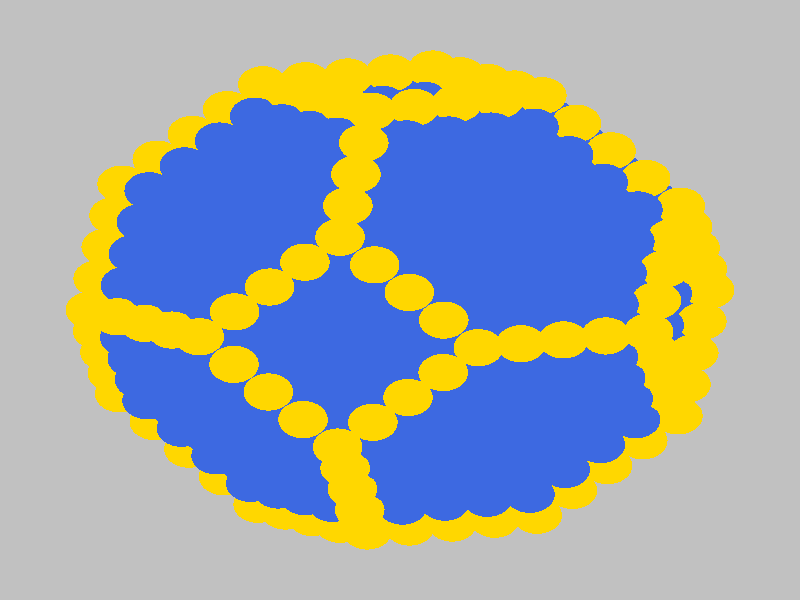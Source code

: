 #version 3.6;
#include "colors.inc"
#include "finish.inc"

global_settings {assumed_gamma 2.2 max_trace_level 6}
background {color Grey transmit 1.0}
camera {orthographic
  right -43.90*x up 43.90*y
  direction 1.00*z
  location <0,0,50.00> look_at <0,0,0>}


light_source {<  -30.00,  30.00,   40.00> color Gray40 shadowless}
light_source {<  30.00,  30.00,   40.00> color Gray40 shadowless} 
light_source {<  30.0,  -30.00,   40.00> color Gray40 shadowless}
light_source {<  -30.0,  -30.00,   40.00> color Gray40 shadowless} 
light_source {<  0.0,  0.00,   40.00> color Gray25 shadowless}
// no fog
#declare simple = finish {phong 0.7 ambient 0.4 diffuse 0.55}
#declare pale = finish {ambient 0.9 diffuse 0.30 roughness 0.001 specular 0.2 }
#declare intermediate = finish {ambient 0.4 diffuse 0.6 specular 0.1 roughness 0.04}
#declare vmd = finish {ambient 0.2 diffuse 0.80 phong 0.25 phong_size 10.0 specular 0.2 roughness 0.1}
#declare jmol = finish {ambient 0.4 diffuse 0.6 specular 1 roughness 0.001 metallic}
#declare ase2 = finish {ambient 0.2 brilliance 3 diffuse 0.6 metallic specular 0.7 roughness 0.04 reflection 0.15}
#declare ase3 = finish {ambient 0.4 brilliance 2 diffuse 0.6 metallic specular 1.0 roughness 0.001 reflection 0.0}
#declare glass = finish {ambient 0.4 diffuse 0.35 specular 1.0 roughness 0.001}
#declare glass2 = finish {ambient 0.3 diffuse 0.3 specular 1.0 reflection 0.25 roughness 0.001}
#declare Rcell = 0.100;
#declare Rbond = 0.100;

#macro atom(LOC, R, COL, TRANS, FIN)
  sphere{LOC, R texture{pigment{color COL transmit TRANS} finish{FIN}}}
#end
#macro constrain(LOC, R, COL, TRANS FIN)
union{torus{R, Rcell rotate 45*z texture{pigment{color COL transmit TRANS} finish{FIN}}}
     torus{R, Rcell rotate -45*z texture{pigment{color COL transmit TRANS} finish{FIN}}}
     translate LOC}
#end

// no cell vertices
atom(<-13.48,  -8.89, -21.48>, 1.36, rgbt <1.00, 0.84, 0.00, 0.00>, 0.0, ase3) // #0
atom(<-14.94,  -4.57, -22.96>, 1.36, rgbt <1.00, 0.84, 0.00, 0.00>, 0.0, ase3) // #1
atom(<-13.05,  -6.59, -22.95>, 1.36, rgbt <0.25, 0.41, 0.88, 0.00>, 0.0, ase3) // #2
atom(<-12.61,  -4.28, -24.43>, 1.36, rgbt <0.25, 0.41, 0.88, 0.00>, 0.0, ase3) // #3
atom(<-15.38,  -6.87, -21.49>, 1.36, rgbt <1.00, 0.84, 0.00, 0.00>, 0.0, ase3) // #4
atom(<-15.78,  -5.34, -19.21>, 1.36, rgbt <1.00, 0.84, 0.00, 0.00>, 0.0, ase3) // #5
atom(<-13.88,  -7.36, -19.20>, 1.36, rgbt <0.25, 0.41, 0.88, 0.00>, 0.0, ase3) // #6
atom(<-13.45,  -5.05, -20.68>, 1.36, rgbt <0.25, 0.41, 0.88, 0.00>, 0.0, ase3) // #7
atom(<-14.29,  -5.83, -16.93>, 1.36, rgbt <0.25, 0.41, 0.88, 0.00>, 0.0, ase3) // #8
atom(<-14.07,   0.04, -25.92>, 1.36, rgbt <1.00, 0.84, 0.00, 0.00>, 0.0, ase3) // #9
atom(<-12.18,  -1.98, -25.91>, 1.36, rgbt <0.25, 0.41, 0.88, 0.00>, 0.0, ase3) // #10
atom(<-11.74,   0.33, -27.38>, 1.36, rgbt <0.25, 0.41, 0.88, 0.00>, 0.0, ase3) // #11
atom(<-14.51,  -2.26, -24.44>, 1.36, rgbt <1.00, 0.84, 0.00, 0.00>, 0.0, ase3) // #12
atom(<-13.01,  -2.75, -22.16>, 1.36, rgbt <0.25, 0.41, 0.88, 0.00>, 0.0, ase3) // #13
atom(<-12.58,  -0.44, -23.63>, 1.36, rgbt <0.25, 0.41, 0.88, 0.00>, 0.0, ase3) // #14
atom(<-13.85,  -3.52, -18.41>, 1.36, rgbt <0.25, 0.41, 0.88, 0.00>, 0.0, ase3) // #15
atom(<-16.19,  -3.81, -16.94>, 1.36, rgbt <1.00, 0.84, 0.00, 0.00>, 0.0, ase3) // #16
atom(<-16.59,  -2.27, -14.67>, 1.36, rgbt <1.00, 0.84, 0.00, 0.00>, 0.0, ase3) // #17
atom(<-14.69,  -4.29, -14.66>, 1.36, rgbt <0.25, 0.41, 0.88, 0.00>, 0.0, ase3) // #18
atom(<-14.26,  -1.99, -16.13>, 1.36, rgbt <0.25, 0.41, 0.88, 0.00>, 0.0, ase3) // #19
atom(<-15.10,  -2.76, -12.38>, 1.36, rgbt <0.25, 0.41, 0.88, 0.00>, 0.0, ase3) // #20
atom(<-11.30,   2.63, -28.86>, 1.36, rgbt <1.00, 0.84, 0.00, 0.00>, 0.0, ase3) // #21
atom(<-13.64,   2.35, -27.39>, 1.36, rgbt <1.00, 0.84, 0.00, 0.00>, 0.0, ase3) // #22
atom(<-14.04,   3.88, -25.12>, 1.36, rgbt <1.00, 0.84, 0.00, 0.00>, 0.0, ase3) // #23
atom(<-12.14,   1.86, -25.11>, 1.36, rgbt <0.25, 0.41, 0.88, 0.00>, 0.0, ase3) // #24
atom(<-11.71,   4.17, -26.59>, 1.36, rgbt <0.25, 0.41, 0.88, 0.00>, 0.0, ase3) // #25
atom(<-12.55,   3.39, -22.84>, 1.36, rgbt <0.25, 0.41, 0.88, 0.00>, 0.0, ase3) // #26
atom(<-16.56,   1.56, -13.87>, 1.36, rgbt <1.00, 0.84, 0.00, 0.00>, 0.0, ase3) // #27
atom(<-14.66,  -0.46, -13.86>, 1.36, rgbt <0.25, 0.41, 0.88, 0.00>, 0.0, ase3) // #28
atom(<-14.22,   1.85, -15.34>, 1.36, rgbt <0.25, 0.41, 0.88, 0.00>, 0.0, ase3) // #29
atom(<-16.99,  -0.74, -12.39>, 1.36, rgbt <1.00, 0.84, 0.00, 0.00>, 0.0, ase3) // #30
atom(<-15.50,  -1.23, -10.11>, 1.36, rgbt <1.00, 0.84, 0.00, 0.00>, 0.0, ase3) // #31
atom(<-15.06,   1.08, -11.59>, 1.36, rgbt <0.25, 0.41, 0.88, 0.00>, 0.0, ase3) // #32
atom(<-12.11,   5.70, -24.31>, 1.36, rgbt <0.25, 0.41, 0.88, 0.00>, 0.0, ase3) // #33
atom(<-14.45,   5.41, -22.85>, 1.36, rgbt <1.00, 0.84, 0.00, 0.00>, 0.0, ase3) // #34
atom(<-14.85,   6.95, -20.57>, 1.36, rgbt <1.00, 0.84, 0.00, 0.00>, 0.0, ase3) // #35
atom(<-12.95,   4.93, -20.56>, 1.36, rgbt <0.25, 0.41, 0.88, 0.00>, 0.0, ase3) // #36
atom(<-12.52,   7.23, -22.04>, 1.36, rgbt <0.25, 0.41, 0.88, 0.00>, 0.0, ase3) // #37
atom(<-15.69,   6.17, -16.82>, 1.36, rgbt <1.00, 0.84, 0.00, 0.00>, 0.0, ase3) // #38
atom(<-13.79,   4.15, -16.81>, 1.36, rgbt <0.25, 0.41, 0.88, 0.00>, 0.0, ase3) // #39
atom(<-13.35,   6.46, -18.29>, 1.36, rgbt <0.25, 0.41, 0.88, 0.00>, 0.0, ase3) // #40
atom(<-16.12,   3.87, -15.34>, 1.36, rgbt <1.00, 0.84, 0.00, 0.00>, 0.0, ase3) // #41
atom(<-14.63,   3.38, -13.06>, 1.36, rgbt <0.25, 0.41, 0.88, 0.00>, 0.0, ase3) // #42
atom(<-14.19,   5.69, -14.54>, 1.36, rgbt <0.25, 0.41, 0.88, 0.00>, 0.0, ase3) // #43
atom(<-12.92,   8.76, -19.77>, 1.36, rgbt <0.25, 0.41, 0.88, 0.00>, 0.0, ase3) // #44
atom(<-15.25,   8.48, -18.30>, 1.36, rgbt <1.00, 0.84, 0.00, 0.00>, 0.0, ase3) // #45
atom(<-13.76,   7.99, -16.02>, 1.36, rgbt <0.25, 0.41, 0.88, 0.00>, 0.0, ase3) // #46
atom(<-13.32,  10.30, -17.49>, 1.36, rgbt <1.00, 0.84, 0.00, 0.00>, 0.0, ase3) // #47
atom(< -9.68, -12.93, -21.46>, 1.36, rgbt <1.00, 0.84, 0.00, 0.00>, 0.0, ase3) // #48
atom(<-11.15,  -8.61, -22.95>, 1.36, rgbt <0.25, 0.41, 0.88, 0.00>, 0.0, ase3) // #49
atom(< -9.25, -10.63, -22.94>, 1.36, rgbt <0.25, 0.41, 0.88, 0.00>, 0.0, ase3) // #50
atom(< -8.81,  -8.32, -24.41>, 1.36, rgbt <0.25, 0.41, 0.88, 0.00>, 0.0, ase3) // #51
atom(<-11.58, -10.91, -21.47>, 1.36, rgbt <1.00, 0.84, 0.00, 0.00>, 0.0, ase3) // #52
atom(<-11.99,  -9.38, -19.20>, 1.36, rgbt <0.25, 0.41, 0.88, 0.00>, 0.0, ase3) // #53
atom(<-10.09, -11.40, -19.19>, 1.36, rgbt <0.25, 0.41, 0.88, 0.00>, 0.0, ase3) // #54
atom(< -9.65,  -9.09, -20.66>, 1.36, rgbt <0.25, 0.41, 0.88, 0.00>, 0.0, ase3) // #55
atom(<-10.49,  -9.87, -16.91>, 1.36, rgbt <0.25, 0.41, 0.88, 0.00>, 0.0, ase3) // #56
atom(<-10.28,  -4.00, -25.90>, 1.36, rgbt <0.25, 0.41, 0.88, 0.00>, 0.0, ase3) // #57
atom(< -8.38,  -6.02, -25.89>, 1.36, rgbt <0.25, 0.41, 0.88, 0.00>, 0.0, ase3) // #58
atom(< -7.94,  -3.71, -27.37>, 1.36, rgbt <0.25, 0.41, 0.88, 0.00>, 0.0, ase3) // #59
atom(<-10.71,  -6.30, -24.42>, 1.36, rgbt <0.25, 0.41, 0.88, 0.00>, 0.0, ase3) // #60
atom(<-11.12,  -4.77, -22.15>, 1.36, rgbt <0.25, 0.41, 0.88, 0.00>, 0.0, ase3) // #61
atom(< -9.22,  -6.79, -22.14>, 1.36, rgbt <0.25, 0.41, 0.88, 0.00>, 0.0, ase3) // #62
atom(< -8.78,  -4.48, -23.62>, 1.36, rgbt <0.25, 0.41, 0.88, 0.00>, 0.0, ase3) // #63
atom(<-11.55,  -7.07, -20.67>, 1.36, rgbt <0.25, 0.41, 0.88, 0.00>, 0.0, ase3) // #64
atom(<-11.95,  -5.54, -18.40>, 1.36, rgbt <0.25, 0.41, 0.88, 0.00>, 0.0, ase3) // #65
atom(<-10.06,  -7.56, -18.39>, 1.36, rgbt <0.25, 0.41, 0.88, 0.00>, 0.0, ase3) // #66
atom(< -9.62,  -5.26, -19.87>, 1.36, rgbt <0.25, 0.41, 0.88, 0.00>, 0.0, ase3) // #67
atom(<-12.39,  -7.85, -16.92>, 1.36, rgbt <0.25, 0.41, 0.88, 0.00>, 0.0, ase3) // #68
atom(<-12.79,  -6.31, -14.65>, 1.36, rgbt <0.25, 0.41, 0.88, 0.00>, 0.0, ase3) // #69
atom(<-10.89,  -8.33, -14.64>, 1.36, rgbt <0.25, 0.41, 0.88, 0.00>, 0.0, ase3) // #70
atom(<-10.46,  -6.03, -16.12>, 1.36, rgbt <0.25, 0.41, 0.88, 0.00>, 0.0, ase3) // #71
atom(<-11.30,  -6.80, -12.36>, 1.36, rgbt <0.25, 0.41, 0.88, 0.00>, 0.0, ase3) // #72
atom(< -9.41,   0.61, -28.85>, 1.36, rgbt <0.25, 0.41, 0.88, 0.00>, 0.0, ase3) // #73
atom(< -7.51,  -1.41, -28.84>, 1.36, rgbt <0.25, 0.41, 0.88, 0.00>, 0.0, ase3) // #74
atom(< -7.07,   0.90, -30.32>, 1.36, rgbt <0.25, 0.41, 0.88, 0.00>, 0.0, ase3) // #75
atom(< -9.84,  -1.69, -27.38>, 1.36, rgbt <0.25, 0.41, 0.88, 0.00>, 0.0, ase3) // #76
atom(<-10.24,  -0.16, -25.10>, 1.36, rgbt <0.25, 0.41, 0.88, 0.00>, 0.0, ase3) // #77
atom(< -8.35,  -2.18, -25.09>, 1.36, rgbt <0.25, 0.41, 0.88, 0.00>, 0.0, ase3) // #78
atom(< -7.91,   0.13, -26.57>, 1.36, rgbt <0.25, 0.41, 0.88, 0.00>, 0.0, ase3) // #79
atom(<-10.68,  -2.46, -23.63>, 1.36, rgbt <0.25, 0.41, 0.88, 0.00>, 0.0, ase3) // #80
atom(<-11.08,  -0.93, -21.35>, 1.36, rgbt <0.25, 0.41, 0.88, 0.00>, 0.0, ase3) // #81
atom(< -9.18,  -2.95, -21.34>, 1.36, rgbt <0.25, 0.41, 0.88, 0.00>, 0.0, ase3) // #82
atom(< -8.75,  -0.65, -22.82>, 1.36, rgbt <0.25, 0.41, 0.88, 0.00>, 0.0, ase3) // #83
atom(<-11.52,  -3.24, -19.87>, 1.36, rgbt <0.25, 0.41, 0.88, 0.00>, 0.0, ase3) // #84
atom(<-11.92,  -1.70, -17.60>, 1.36, rgbt <0.25, 0.41, 0.88, 0.00>, 0.0, ase3) // #85
atom(<-10.02,  -3.72, -17.59>, 1.36, rgbt <0.25, 0.41, 0.88, 0.00>, 0.0, ase3) // #86
atom(< -9.59,  -1.42, -19.07>, 1.36, rgbt <0.25, 0.41, 0.88, 0.00>, 0.0, ase3) // #87
atom(<-12.36,  -4.01, -16.12>, 1.36, rgbt <0.25, 0.41, 0.88, 0.00>, 0.0, ase3) // #88
atom(<-12.76,  -2.48, -13.85>, 1.36, rgbt <0.25, 0.41, 0.88, 0.00>, 0.0, ase3) // #89
atom(<-10.86,  -4.49, -13.84>, 1.36, rgbt <0.25, 0.41, 0.88, 0.00>, 0.0, ase3) // #90
atom(<-10.43,  -2.19, -15.32>, 1.36, rgbt <0.25, 0.41, 0.88, 0.00>, 0.0, ase3) // #91
atom(<-13.20,  -4.78, -12.37>, 1.36, rgbt <0.25, 0.41, 0.88, 0.00>, 0.0, ase3) // #92
atom(<-13.60,  -3.25, -10.10>, 1.36, rgbt <0.25, 0.41, 0.88, 0.00>, 0.0, ase3) // #93
atom(<-11.70,  -5.27, -10.09>, 1.36, rgbt <0.25, 0.41, 0.88, 0.00>, 0.0, ase3) // #94
atom(<-11.27,  -2.96, -11.57>, 1.36, rgbt <0.25, 0.41, 0.88, 0.00>, 0.0, ase3) // #95
atom(<-12.10,  -3.73,  -7.82>, 1.36, rgbt <0.25, 0.41, 0.88, 0.00>, 0.0, ase3) // #96
atom(< -6.64,   3.20, -31.80>, 1.36, rgbt <1.00, 0.84, 0.00, 0.00>, 0.0, ase3) // #97
atom(< -8.97,   2.92, -30.33>, 1.36, rgbt <1.00, 0.84, 0.00, 0.00>, 0.0, ase3) // #98
atom(< -9.37,   4.45, -28.06>, 1.36, rgbt <0.25, 0.41, 0.88, 0.00>, 0.0, ase3) // #99
atom(< -7.48,   2.43, -28.05>, 1.36, rgbt <0.25, 0.41, 0.88, 0.00>, 0.0, ase3) // #100
atom(< -7.04,   4.74, -29.52>, 1.36, rgbt <0.25, 0.41, 0.88, 0.00>, 0.0, ase3) // #101
atom(< -9.81,   2.15, -26.58>, 1.36, rgbt <0.25, 0.41, 0.88, 0.00>, 0.0, ase3) // #102
atom(<-10.21,   3.68, -24.30>, 1.36, rgbt <0.25, 0.41, 0.88, 0.00>, 0.0, ase3) // #103
atom(< -8.31,   1.66, -24.30>, 1.36, rgbt <0.25, 0.41, 0.88, 0.00>, 0.0, ase3) // #104
atom(< -7.88,   3.97, -25.77>, 1.36, rgbt <0.25, 0.41, 0.88, 0.00>, 0.0, ase3) // #105
atom(<-10.65,   1.37, -22.83>, 1.36, rgbt <0.25, 0.41, 0.88, 0.00>, 0.0, ase3) // #106
atom(<-11.05,   2.91, -20.55>, 1.36, rgbt <0.25, 0.41, 0.88, 0.00>, 0.0, ase3) // #107
atom(< -9.15,   0.89, -20.55>, 1.36, rgbt <0.25, 0.41, 0.88, 0.00>, 0.0, ase3) // #108
atom(< -8.72,   3.19, -22.02>, 1.36, rgbt <0.25, 0.41, 0.88, 0.00>, 0.0, ase3) // #109
atom(<-11.89,   2.13, -16.80>, 1.36, rgbt <0.25, 0.41, 0.88, 0.00>, 0.0, ase3) // #110
atom(< -9.99,   0.12, -16.79>, 1.36, rgbt <0.25, 0.41, 0.88, 0.00>, 0.0, ase3) // #111
atom(< -9.56,   2.42, -18.27>, 1.36, rgbt <0.25, 0.41, 0.88, 0.00>, 0.0, ase3) // #112
atom(<-12.33,  -0.17, -15.33>, 1.36, rgbt <0.25, 0.41, 0.88, 0.00>, 0.0, ase3) // #113
atom(<-12.73,   1.36, -13.05>, 1.36, rgbt <0.25, 0.41, 0.88, 0.00>, 0.0, ase3) // #114
atom(<-10.83,  -0.66, -13.04>, 1.36, rgbt <0.25, 0.41, 0.88, 0.00>, 0.0, ase3) // #115
atom(<-10.40,   1.65, -14.52>, 1.36, rgbt <0.25, 0.41, 0.88, 0.00>, 0.0, ase3) // #116
atom(<-13.16,  -0.94, -11.58>, 1.36, rgbt <0.25, 0.41, 0.88, 0.00>, 0.0, ase3) // #117
atom(<-13.57,   0.59,  -9.30>, 1.36, rgbt <0.25, 0.41, 0.88, 0.00>, 0.0, ase3) // #118
atom(<-11.67,  -1.43,  -9.29>, 1.36, rgbt <0.25, 0.41, 0.88, 0.00>, 0.0, ase3) // #119
atom(<-11.23,   0.88, -10.77>, 1.36, rgbt <0.25, 0.41, 0.88, 0.00>, 0.0, ase3) // #120
atom(<-14.00,  -1.71,  -7.83>, 1.36, rgbt <1.00, 0.84, 0.00, 0.00>, 0.0, ase3) // #121
atom(<-12.51,  -2.20,  -5.54>, 1.36, rgbt <1.00, 0.84, 0.00, 0.00>, 0.0, ase3) // #122
atom(<-12.07,   0.10,  -7.02>, 1.36, rgbt <0.25, 0.41, 0.88, 0.00>, 0.0, ase3) // #123
atom(< -7.44,   6.27, -27.25>, 1.36, rgbt <0.25, 0.41, 0.88, 0.00>, 0.0, ase3) // #124
atom(< -9.78,   5.98, -25.78>, 1.36, rgbt <0.25, 0.41, 0.88, 0.00>, 0.0, ase3) // #125
atom(<-10.18,   7.52, -23.51>, 1.36, rgbt <0.25, 0.41, 0.88, 0.00>, 0.0, ase3) // #126
atom(< -8.28,   5.50, -23.50>, 1.36, rgbt <0.25, 0.41, 0.88, 0.00>, 0.0, ase3) // #127
atom(< -7.85,   7.80, -24.98>, 1.36, rgbt <0.25, 0.41, 0.88, 0.00>, 0.0, ase3) // #128
atom(<-10.62,   5.21, -22.03>, 1.36, rgbt <0.25, 0.41, 0.88, 0.00>, 0.0, ase3) // #129
atom(<-11.02,   6.75, -19.76>, 1.36, rgbt <0.25, 0.41, 0.88, 0.00>, 0.0, ase3) // #130
atom(< -9.12,   4.73, -19.75>, 1.36, rgbt <0.25, 0.41, 0.88, 0.00>, 0.0, ase3) // #131
atom(< -8.69,   7.03, -21.22>, 1.36, rgbt <0.25, 0.41, 0.88, 0.00>, 0.0, ase3) // #132
atom(<-11.46,   4.44, -18.28>, 1.36, rgbt <0.25, 0.41, 0.88, 0.00>, 0.0, ase3) // #133
atom(<-11.86,   5.97, -16.01>, 1.36, rgbt <0.25, 0.41, 0.88, 0.00>, 0.0, ase3) // #134
atom(< -9.96,   3.95, -16.00>, 1.36, rgbt <0.25, 0.41, 0.88, 0.00>, 0.0, ase3) // #135
atom(< -9.53,   6.26, -17.47>, 1.36, rgbt <0.25, 0.41, 0.88, 0.00>, 0.0, ase3) // #136
atom(<-12.29,   3.67, -14.53>, 1.36, rgbt <0.25, 0.41, 0.88, 0.00>, 0.0, ase3) // #137
atom(<-12.70,   5.20, -12.26>, 1.36, rgbt <0.25, 0.41, 0.88, 0.00>, 0.0, ase3) // #138
atom(<-10.80,   3.18, -12.25>, 1.36, rgbt <0.25, 0.41, 0.88, 0.00>, 0.0, ase3) // #139
atom(<-10.36,   5.49, -13.72>, 1.36, rgbt <0.25, 0.41, 0.88, 0.00>, 0.0, ase3) // #140
atom(<-13.13,   2.90, -10.78>, 1.36, rgbt <0.25, 0.41, 0.88, 0.00>, 0.0, ase3) // #141
atom(<-11.64,   2.41,  -8.50>, 1.36, rgbt <0.25, 0.41, 0.88, 0.00>, 0.0, ase3) // #142
atom(<-11.20,   4.71,  -9.97>, 1.36, rgbt <0.25, 0.41, 0.88, 0.00>, 0.0, ase3) // #143
atom(< -8.25,   9.34, -22.70>, 1.36, rgbt <0.25, 0.41, 0.88, 0.00>, 0.0, ase3) // #144
atom(<-10.59,   9.05, -21.23>, 1.36, rgbt <0.25, 0.41, 0.88, 0.00>, 0.0, ase3) // #145
atom(<-10.99,  10.58, -18.96>, 1.36, rgbt <0.25, 0.41, 0.88, 0.00>, 0.0, ase3) // #146
atom(< -9.09,   8.56, -18.95>, 1.36, rgbt <0.25, 0.41, 0.88, 0.00>, 0.0, ase3) // #147
atom(< -8.66,  10.87, -20.43>, 1.36, rgbt <0.25, 0.41, 0.88, 0.00>, 0.0, ase3) // #148
atom(<-11.42,   8.28, -17.48>, 1.36, rgbt <0.25, 0.41, 0.88, 0.00>, 0.0, ase3) // #149
atom(<-11.83,   9.81, -15.21>, 1.36, rgbt <0.25, 0.41, 0.88, 0.00>, 0.0, ase3) // #150
atom(< -9.93,   7.79, -15.20>, 1.36, rgbt <0.25, 0.41, 0.88, 0.00>, 0.0, ase3) // #151
atom(< -9.49,  10.10, -16.68>, 1.36, rgbt <0.25, 0.41, 0.88, 0.00>, 0.0, ase3) // #152
atom(<-12.26,   7.51, -13.73>, 1.36, rgbt <0.25, 0.41, 0.88, 0.00>, 0.0, ase3) // #153
atom(<-10.77,   7.02, -11.45>, 1.36, rgbt <0.25, 0.41, 0.88, 0.00>, 0.0, ase3) // #154
atom(<-10.33,   9.32, -12.93>, 1.36, rgbt <0.25, 0.41, 0.88, 0.00>, 0.0, ase3) // #155
atom(< -9.06,  12.40, -18.15>, 1.36, rgbt <0.25, 0.41, 0.88, 0.00>, 0.0, ase3) // #156
atom(<-11.39,  12.12, -16.69>, 1.36, rgbt <1.00, 0.84, 0.00, 0.00>, 0.0, ase3) // #157
atom(< -9.90,  11.63, -14.40>, 1.36, rgbt <0.25, 0.41, 0.88, 0.00>, 0.0, ase3) // #158
atom(< -9.46,  13.93, -15.88>, 1.36, rgbt <1.00, 0.84, 0.00, 0.00>, 0.0, ase3) // #159
atom(< -7.35, -12.65, -22.93>, 1.36, rgbt <0.25, 0.41, 0.88, 0.00>, 0.0, ase3) // #160
atom(< -5.45, -14.66, -22.92>, 1.36, rgbt <1.00, 0.84, 0.00, 0.00>, 0.0, ase3) // #161
atom(< -5.01, -12.36, -24.40>, 1.36, rgbt <0.25, 0.41, 0.88, 0.00>, 0.0, ase3) // #162
atom(< -7.78, -14.95, -21.45>, 1.36, rgbt <1.00, 0.84, 0.00, 0.00>, 0.0, ase3) // #163
atom(< -8.19, -13.42, -19.18>, 1.36, rgbt <0.25, 0.41, 0.88, 0.00>, 0.0, ase3) // #164
atom(< -6.29, -15.44, -19.17>, 1.36, rgbt <1.00, 0.84, 0.00, 0.00>, 0.0, ase3) // #165
atom(< -5.85, -13.13, -20.64>, 1.36, rgbt <0.25, 0.41, 0.88, 0.00>, 0.0, ase3) // #166
atom(< -6.69, -13.90, -16.89>, 1.36, rgbt <0.25, 0.41, 0.88, 0.00>, 0.0, ase3) // #167
atom(< -6.48,  -8.04, -25.88>, 1.36, rgbt <0.25, 0.41, 0.88, 0.00>, 0.0, ase3) // #168
atom(< -4.58, -10.05, -25.87>, 1.36, rgbt <0.25, 0.41, 0.88, 0.00>, 0.0, ase3) // #169
atom(< -4.14,  -7.75, -27.35>, 1.36, rgbt <0.25, 0.41, 0.88, 0.00>, 0.0, ase3) // #170
atom(< -6.91, -10.34, -24.40>, 1.36, rgbt <0.25, 0.41, 0.88, 0.00>, 0.0, ase3) // #171
atom(< -7.32,  -8.81, -22.13>, 1.36, rgbt <0.25, 0.41, 0.88, 0.00>, 0.0, ase3) // #172
atom(< -5.42, -10.83, -22.12>, 1.36, rgbt <0.25, 0.41, 0.88, 0.00>, 0.0, ase3) // #173
atom(< -4.98,  -8.52, -23.60>, 1.36, rgbt <0.25, 0.41, 0.88, 0.00>, 0.0, ase3) // #174
atom(< -7.75, -11.11, -20.65>, 1.36, rgbt <0.25, 0.41, 0.88, 0.00>, 0.0, ase3) // #175
atom(< -8.16,  -9.58, -18.38>, 1.36, rgbt <0.25, 0.41, 0.88, 0.00>, 0.0, ase3) // #176
atom(< -6.26, -11.60, -18.37>, 1.36, rgbt <0.25, 0.41, 0.88, 0.00>, 0.0, ase3) // #177
atom(< -5.82,  -9.29, -19.85>, 1.36, rgbt <0.25, 0.41, 0.88, 0.00>, 0.0, ase3) // #178
atom(< -8.59, -11.88, -16.90>, 1.36, rgbt <0.25, 0.41, 0.88, 0.00>, 0.0, ase3) // #179
atom(< -8.99, -10.35, -14.63>, 1.36, rgbt <0.25, 0.41, 0.88, 0.00>, 0.0, ase3) // #180
atom(< -7.10, -12.37, -14.62>, 1.36, rgbt <0.25, 0.41, 0.88, 0.00>, 0.0, ase3) // #181
atom(< -6.66, -10.07, -16.10>, 1.36, rgbt <0.25, 0.41, 0.88, 0.00>, 0.0, ase3) // #182
atom(< -7.50, -10.84, -12.35>, 1.36, rgbt <0.25, 0.41, 0.88, 0.00>, 0.0, ase3) // #183
atom(< -5.61,  -3.43, -28.83>, 1.36, rgbt <0.25, 0.41, 0.88, 0.00>, 0.0, ase3) // #184
atom(< -3.71,  -5.44, -28.83>, 1.36, rgbt <0.25, 0.41, 0.88, 0.00>, 0.0, ase3) // #185
atom(< -3.27,  -3.14, -30.30>, 1.36, rgbt <0.25, 0.41, 0.88, 0.00>, 0.0, ase3) // #186
atom(< -6.04,  -5.73, -27.36>, 1.36, rgbt <0.25, 0.41, 0.88, 0.00>, 0.0, ase3) // #187
atom(< -6.45,  -4.20, -25.08>, 1.36, rgbt <0.25, 0.41, 0.88, 0.00>, 0.0, ase3) // #188
atom(< -4.55,  -6.22, -25.07>, 1.36, rgbt <0.25, 0.41, 0.88, 0.00>, 0.0, ase3) // #189
atom(< -4.11,  -3.91, -26.55>, 1.36, rgbt <0.25, 0.41, 0.88, 0.00>, 0.0, ase3) // #190
atom(< -6.88,  -6.50, -23.61>, 1.36, rgbt <0.25, 0.41, 0.88, 0.00>, 0.0, ase3) // #191
atom(< -7.29,  -4.97, -21.33>, 1.36, rgbt <0.25, 0.41, 0.88, 0.00>, 0.0, ase3) // #192
atom(< -5.39,  -6.99, -21.32>, 1.36, rgbt <0.25, 0.41, 0.88, 0.00>, 0.0, ase3) // #193
atom(< -4.95,  -4.68, -22.80>, 1.36, rgbt <0.25, 0.41, 0.88, 0.00>, 0.0, ase3) // #194
atom(< -7.72,  -7.27, -19.86>, 1.36, rgbt <0.25, 0.41, 0.88, 0.00>, 0.0, ase3) // #195
atom(< -8.12,  -5.74, -17.58>, 1.36, rgbt <0.25, 0.41, 0.88, 0.00>, 0.0, ase3) // #196
atom(< -6.23,  -7.76, -17.57>, 1.36, rgbt <0.25, 0.41, 0.88, 0.00>, 0.0, ase3) // #197
atom(< -5.79,  -5.46, -19.05>, 1.36, rgbt <0.25, 0.41, 0.88, 0.00>, 0.0, ase3) // #198
atom(< -8.56,  -8.05, -16.11>, 1.36, rgbt <0.25, 0.41, 0.88, 0.00>, 0.0, ase3) // #199
atom(< -8.96,  -6.51, -13.83>, 1.36, rgbt <0.25, 0.41, 0.88, 0.00>, 0.0, ase3) // #200
atom(< -7.06,  -8.53, -13.82>, 1.36, rgbt <0.25, 0.41, 0.88, 0.00>, 0.0, ase3) // #201
atom(< -6.63,  -6.23, -15.30>, 1.36, rgbt <0.25, 0.41, 0.88, 0.00>, 0.0, ase3) // #202
atom(< -9.40,  -8.82, -12.36>, 1.36, rgbt <0.25, 0.41, 0.88, 0.00>, 0.0, ase3) // #203
atom(< -9.80,  -7.29, -10.08>, 1.36, rgbt <0.25, 0.41, 0.88, 0.00>, 0.0, ase3) // #204
atom(< -7.90,  -9.31, -10.07>, 1.36, rgbt <0.25, 0.41, 0.88, 0.00>, 0.0, ase3) // #205
atom(< -7.47,  -7.00, -11.55>, 1.36, rgbt <0.25, 0.41, 0.88, 0.00>, 0.0, ase3) // #206
atom(< -8.31,  -7.77,  -7.80>, 1.36, rgbt <0.25, 0.41, 0.88, 0.00>, 0.0, ase3) // #207
atom(< -4.74,   1.18, -31.79>, 1.36, rgbt <0.25, 0.41, 0.88, 0.00>, 0.0, ase3) // #208
atom(< -2.84,  -0.83, -31.78>, 1.36, rgbt <0.25, 0.41, 0.88, 0.00>, 0.0, ase3) // #209
atom(< -2.40,   1.47, -33.26>, 1.36, rgbt <1.00, 0.84, 0.00, 0.00>, 0.0, ase3) // #210
atom(< -5.17,  -1.12, -30.31>, 1.36, rgbt <0.25, 0.41, 0.88, 0.00>, 0.0, ase3) // #211
atom(< -5.58,   0.41, -28.04>, 1.36, rgbt <0.25, 0.41, 0.88, 0.00>, 0.0, ase3) // #212
atom(< -3.68,  -1.61, -28.03>, 1.36, rgbt <0.25, 0.41, 0.88, 0.00>, 0.0, ase3) // #213
atom(< -3.24,   0.70, -29.50>, 1.36, rgbt <0.25, 0.41, 0.88, 0.00>, 0.0, ase3) // #214
atom(< -6.01,  -1.89, -26.56>, 1.36, rgbt <0.25, 0.41, 0.88, 0.00>, 0.0, ase3) // #215
atom(< -6.42,  -0.36, -24.29>, 1.36, rgbt <0.25, 0.41, 0.88, 0.00>, 0.0, ase3) // #216
atom(< -4.52,  -2.38, -24.28>, 1.36, rgbt <0.25, 0.41, 0.88, 0.00>, 0.0, ase3) // #217
atom(< -4.08,  -0.07, -25.75>, 1.36, rgbt <0.25, 0.41, 0.88, 0.00>, 0.0, ase3) // #218
atom(< -6.85,  -2.66, -22.81>, 1.36, rgbt <0.25, 0.41, 0.88, 0.00>, 0.0, ase3) // #219
atom(< -7.25,  -1.13, -20.54>, 1.36, rgbt <0.25, 0.41, 0.88, 0.00>, 0.0, ase3) // #220
atom(< -5.36,  -3.15, -20.53>, 1.36, rgbt <0.25, 0.41, 0.88, 0.00>, 0.0, ase3) // #221
atom(< -4.92,  -0.85, -22.00>, 1.36, rgbt <0.25, 0.41, 0.88, 0.00>, 0.0, ase3) // #222
atom(< -7.69,  -3.44, -19.06>, 1.36, rgbt <0.25, 0.41, 0.88, 0.00>, 0.0, ase3) // #223
atom(< -8.09,  -1.90, -16.79>, 1.36, rgbt <0.25, 0.41, 0.88, 0.00>, 0.0, ase3) // #224
atom(< -6.19,  -3.92, -16.78>, 1.36, rgbt <0.25, 0.41, 0.88, 0.00>, 0.0, ase3) // #225
atom(< -5.76,  -1.62, -18.25>, 1.36, rgbt <0.25, 0.41, 0.88, 0.00>, 0.0, ase3) // #226
atom(< -8.53,  -4.21, -15.31>, 1.36, rgbt <0.25, 0.41, 0.88, 0.00>, 0.0, ase3) // #227
atom(< -8.93,  -2.68, -13.04>, 1.36, rgbt <0.25, 0.41, 0.88, 0.00>, 0.0, ase3) // #228
atom(< -7.03,  -4.70, -13.03>, 1.36, rgbt <0.25, 0.41, 0.88, 0.00>, 0.0, ase3) // #229
atom(< -6.60,  -2.39, -14.50>, 1.36, rgbt <0.25, 0.41, 0.88, 0.00>, 0.0, ase3) // #230
atom(< -9.37,  -4.98, -11.56>, 1.36, rgbt <0.25, 0.41, 0.88, 0.00>, 0.0, ase3) // #231
atom(< -9.77,  -3.45,  -9.28>, 1.36, rgbt <0.25, 0.41, 0.88, 0.00>, 0.0, ase3) // #232
atom(< -7.87,  -5.47,  -9.28>, 1.36, rgbt <0.25, 0.41, 0.88, 0.00>, 0.0, ase3) // #233
atom(< -7.44,  -3.16, -10.75>, 1.36, rgbt <0.25, 0.41, 0.88, 0.00>, 0.0, ase3) // #234
atom(<-10.21,  -5.75,  -7.81>, 1.36, rgbt <0.25, 0.41, 0.88, 0.00>, 0.0, ase3) // #235
atom(<-10.61,  -4.22,  -5.53>, 1.36, rgbt <0.25, 0.41, 0.88, 0.00>, 0.0, ase3) // #236
atom(< -8.71,  -6.24,  -5.53>, 1.36, rgbt <0.25, 0.41, 0.88, 0.00>, 0.0, ase3) // #237
atom(< -8.28,  -3.93,  -7.00>, 1.36, rgbt <0.25, 0.41, 0.88, 0.00>, 0.0, ase3) // #238
atom(< -9.11,  -4.71,  -3.25>, 1.36, rgbt <1.00, 0.84, 0.00, 0.00>, 0.0, ase3) // #239
atom(< -4.30,   3.49, -33.26>, 1.36, rgbt <1.00, 0.84, 0.00, 0.00>, 0.0, ase3) // #240
atom(< -4.71,   5.02, -30.99>, 1.36, rgbt <0.25, 0.41, 0.88, 0.00>, 0.0, ase3) // #241
atom(< -2.81,   3.00, -30.98>, 1.36, rgbt <0.25, 0.41, 0.88, 0.00>, 0.0, ase3) // #242
atom(< -2.37,   5.31, -32.46>, 1.36, rgbt <1.00, 0.84, 0.00, 0.00>, 0.0, ase3) // #243
atom(< -5.14,   2.72, -29.51>, 1.36, rgbt <0.25, 0.41, 0.88, 0.00>, 0.0, ase3) // #244
atom(< -5.55,   4.25, -27.24>, 1.36, rgbt <0.25, 0.41, 0.88, 0.00>, 0.0, ase3) // #245
atom(< -3.65,   2.23, -27.23>, 1.36, rgbt <0.25, 0.41, 0.88, 0.00>, 0.0, ase3) // #246
atom(< -3.21,   4.54, -28.71>, 1.36, rgbt <0.25, 0.41, 0.88, 0.00>, 0.0, ase3) // #247
atom(< -5.98,   1.95, -25.76>, 1.36, rgbt <0.25, 0.41, 0.88, 0.00>, 0.0, ase3) // #248
atom(< -6.38,   3.48, -23.49>, 1.36, rgbt <0.25, 0.41, 0.88, 0.00>, 0.0, ase3) // #249
atom(< -4.49,   1.46, -23.48>, 1.36, rgbt <0.25, 0.41, 0.88, 0.00>, 0.0, ase3) // #250
atom(< -4.05,   3.76, -24.96>, 1.36, rgbt <0.25, 0.41, 0.88, 0.00>, 0.0, ase3) // #251
atom(< -6.82,   1.17, -22.01>, 1.36, rgbt <0.25, 0.41, 0.88, 0.00>, 0.0, ase3) // #252
atom(< -7.22,   2.71, -19.74>, 1.36, rgbt <0.25, 0.41, 0.88, 0.00>, 0.0, ase3) // #253
atom(< -5.32,   0.69, -19.73>, 1.36, rgbt <0.25, 0.41, 0.88, 0.00>, 0.0, ase3) // #254
atom(< -4.89,   2.99, -21.21>, 1.36, rgbt <0.25, 0.41, 0.88, 0.00>, 0.0, ase3) // #255
atom(< -7.66,   0.40, -18.26>, 1.36, rgbt <0.25, 0.41, 0.88, 0.00>, 0.0, ase3) // #256
atom(< -8.06,   1.93, -15.99>, 1.36, rgbt <0.25, 0.41, 0.88, 0.00>, 0.0, ase3) // #257
atom(< -6.16,  -0.09, -15.98>, 1.36, rgbt <0.25, 0.41, 0.88, 0.00>, 0.0, ase3) // #258
atom(< -5.73,   2.22, -17.46>, 1.36, rgbt <0.25, 0.41, 0.88, 0.00>, 0.0, ase3) // #259
atom(< -8.50,  -0.37, -14.51>, 1.36, rgbt <0.25, 0.41, 0.88, 0.00>, 0.0, ase3) // #260
atom(< -8.90,   1.16, -12.24>, 1.36, rgbt <0.25, 0.41, 0.88, 0.00>, 0.0, ase3) // #261
atom(< -7.00,  -0.86, -12.23>, 1.36, rgbt <0.25, 0.41, 0.88, 0.00>, 0.0, ase3) // #262
atom(< -6.57,   1.45, -13.71>, 1.36, rgbt <0.25, 0.41, 0.88, 0.00>, 0.0, ase3) // #263
atom(< -9.34,  -1.14, -10.76>, 1.36, rgbt <0.25, 0.41, 0.88, 0.00>, 0.0, ase3) // #264
atom(< -9.74,   0.39,  -8.49>, 1.36, rgbt <0.25, 0.41, 0.88, 0.00>, 0.0, ase3) // #265
atom(< -7.84,  -1.63,  -8.48>, 1.36, rgbt <0.25, 0.41, 0.88, 0.00>, 0.0, ase3) // #266
atom(< -7.41,   0.68,  -9.96>, 1.36, rgbt <0.25, 0.41, 0.88, 0.00>, 0.0, ase3) // #267
atom(<-10.17,  -1.92,  -7.01>, 1.36, rgbt <0.25, 0.41, 0.88, 0.00>, 0.0, ase3) // #268
atom(<-10.58,  -0.38,  -4.74>, 1.36, rgbt <0.25, 0.41, 0.88, 0.00>, 0.0, ase3) // #269
atom(< -8.68,  -2.40,  -4.73>, 1.36, rgbt <0.25, 0.41, 0.88, 0.00>, 0.0, ase3) // #270
atom(< -8.24,  -0.10,  -6.20>, 1.36, rgbt <0.25, 0.41, 0.88, 0.00>, 0.0, ase3) // #271
atom(<-11.01,  -2.69,  -3.26>, 1.36, rgbt <1.00, 0.84, 0.00, 0.00>, 0.0, ase3) // #272
atom(< -9.08,  -0.87,  -2.45>, 1.36, rgbt <1.00, 0.84, 0.00, 0.00>, 0.0, ase3) // #273
atom(< -2.78,   6.84, -30.18>, 1.36, rgbt <0.25, 0.41, 0.88, 0.00>, 0.0, ase3) // #274
atom(< -5.11,   6.56, -28.72>, 1.36, rgbt <0.25, 0.41, 0.88, 0.00>, 0.0, ase3) // #275
atom(< -5.51,   8.09, -26.44>, 1.36, rgbt <0.25, 0.41, 0.88, 0.00>, 0.0, ase3) // #276
atom(< -3.62,   6.07, -26.43>, 1.36, rgbt <0.25, 0.41, 0.88, 0.00>, 0.0, ase3) // #277
atom(< -3.18,   8.37, -27.91>, 1.36, rgbt <0.25, 0.41, 0.88, 0.00>, 0.0, ase3) // #278
atom(< -5.95,   5.78, -24.97>, 1.36, rgbt <0.25, 0.41, 0.88, 0.00>, 0.0, ase3) // #279
atom(< -6.35,   7.32, -22.69>, 1.36, rgbt <0.25, 0.41, 0.88, 0.00>, 0.0, ase3) // #280
atom(< -4.45,   5.30, -22.68>, 1.36, rgbt <0.25, 0.41, 0.88, 0.00>, 0.0, ase3) // #281
atom(< -4.02,   7.60, -24.16>, 1.36, rgbt <0.25, 0.41, 0.88, 0.00>, 0.0, ase3) // #282
atom(< -6.79,   5.01, -21.22>, 1.36, rgbt <0.25, 0.41, 0.88, 0.00>, 0.0, ase3) // #283
atom(< -7.19,   6.54, -18.94>, 1.36, rgbt <0.25, 0.41, 0.88, 0.00>, 0.0, ase3) // #284
atom(< -5.29,   4.53, -18.93>, 1.36, rgbt <0.25, 0.41, 0.88, 0.00>, 0.0, ase3) // #285
atom(< -4.86,   6.83, -20.41>, 1.36, rgbt <0.25, 0.41, 0.88, 0.00>, 0.0, ase3) // #286
atom(< -7.63,   4.24, -17.47>, 1.36, rgbt <0.25, 0.41, 0.88, 0.00>, 0.0, ase3) // #287
atom(< -8.03,   5.77, -15.19>, 1.36, rgbt <0.25, 0.41, 0.88, 0.00>, 0.0, ase3) // #288
atom(< -6.13,   3.75, -15.18>, 1.36, rgbt <0.25, 0.41, 0.88, 0.00>, 0.0, ase3) // #289
atom(< -5.70,   6.06, -16.66>, 1.36, rgbt <0.25, 0.41, 0.88, 0.00>, 0.0, ase3) // #290
atom(< -8.47,   3.47, -13.71>, 1.36, rgbt <0.25, 0.41, 0.88, 0.00>, 0.0, ase3) // #291
atom(< -8.87,   5.00, -11.44>, 1.36, rgbt <0.25, 0.41, 0.88, 0.00>, 0.0, ase3) // #292
atom(< -6.97,   2.98, -11.43>, 1.36, rgbt <0.25, 0.41, 0.88, 0.00>, 0.0, ase3) // #293
atom(< -6.54,   5.29, -12.91>, 1.36, rgbt <0.25, 0.41, 0.88, 0.00>, 0.0, ase3) // #294
atom(< -9.30,   2.69,  -9.96>, 1.36, rgbt <0.25, 0.41, 0.88, 0.00>, 0.0, ase3) // #295
atom(< -9.71,   4.23,  -7.69>, 1.36, rgbt <0.25, 0.41, 0.88, 0.00>, 0.0, ase3) // #296
atom(< -7.81,   2.21,  -7.68>, 1.36, rgbt <0.25, 0.41, 0.88, 0.00>, 0.0, ase3) // #297
atom(< -7.37,   4.51,  -9.16>, 1.36, rgbt <0.25, 0.41, 0.88, 0.00>, 0.0, ase3) // #298
atom(<-10.14,   1.92,  -6.21>, 1.36, rgbt <0.25, 0.41, 0.88, 0.00>, 0.0, ase3) // #299
atom(< -8.65,   1.44,  -3.93>, 1.36, rgbt <0.25, 0.41, 0.88, 0.00>, 0.0, ase3) // #300
atom(< -8.21,   3.74,  -5.41>, 1.36, rgbt <0.25, 0.41, 0.88, 0.00>, 0.0, ase3) // #301
atom(< -3.58,   9.91, -25.64>, 1.36, rgbt <0.25, 0.41, 0.88, 0.00>, 0.0, ase3) // #302
atom(< -5.92,   9.62, -24.17>, 1.36, rgbt <0.25, 0.41, 0.88, 0.00>, 0.0, ase3) // #303
atom(< -6.32,  11.15, -21.90>, 1.36, rgbt <0.25, 0.41, 0.88, 0.00>, 0.0, ase3) // #304
atom(< -4.42,   9.14, -21.89>, 1.36, rgbt <0.25, 0.41, 0.88, 0.00>, 0.0, ase3) // #305
atom(< -3.99,  11.44, -23.36>, 1.36, rgbt <0.25, 0.41, 0.88, 0.00>, 0.0, ase3) // #306
atom(< -6.76,   8.85, -20.42>, 1.36, rgbt <0.25, 0.41, 0.88, 0.00>, 0.0, ase3) // #307
atom(< -7.16,  10.38, -18.14>, 1.36, rgbt <0.25, 0.41, 0.88, 0.00>, 0.0, ase3) // #308
atom(< -5.26,   8.36, -18.14>, 1.36, rgbt <0.25, 0.41, 0.88, 0.00>, 0.0, ase3) // #309
atom(< -4.83,  10.67, -19.61>, 1.36, rgbt <0.25, 0.41, 0.88, 0.00>, 0.0, ase3) // #310
atom(< -7.60,   8.08, -16.67>, 1.36, rgbt <0.25, 0.41, 0.88, 0.00>, 0.0, ase3) // #311
atom(< -8.00,   9.61, -14.39>, 1.36, rgbt <0.25, 0.41, 0.88, 0.00>, 0.0, ase3) // #312
atom(< -6.10,   7.59, -14.39>, 1.36, rgbt <0.25, 0.41, 0.88, 0.00>, 0.0, ase3) // #313
atom(< -5.66,   9.90, -15.86>, 1.36, rgbt <0.25, 0.41, 0.88, 0.00>, 0.0, ase3) // #314
atom(< -8.43,   7.31, -12.92>, 1.36, rgbt <0.25, 0.41, 0.88, 0.00>, 0.0, ase3) // #315
atom(< -8.84,   8.84, -10.64>, 1.36, rgbt <0.25, 0.41, 0.88, 0.00>, 0.0, ase3) // #316
atom(< -6.94,   6.82, -10.63>, 1.36, rgbt <0.25, 0.41, 0.88, 0.00>, 0.0, ase3) // #317
atom(< -6.50,   9.12, -12.11>, 1.36, rgbt <0.25, 0.41, 0.88, 0.00>, 0.0, ase3) // #318
atom(< -9.27,   6.53,  -9.17>, 1.36, rgbt <0.25, 0.41, 0.88, 0.00>, 0.0, ase3) // #319
atom(< -7.78,   6.05,  -6.88>, 1.36, rgbt <0.25, 0.41, 0.88, 0.00>, 0.0, ase3) // #320
atom(< -7.34,   8.35,  -8.36>, 1.36, rgbt <0.25, 0.41, 0.88, 0.00>, 0.0, ase3) // #321
atom(< -4.39,  12.97, -21.09>, 1.36, rgbt <0.25, 0.41, 0.88, 0.00>, 0.0, ase3) // #322
atom(< -6.73,  12.69, -19.62>, 1.36, rgbt <0.25, 0.41, 0.88, 0.00>, 0.0, ase3) // #323
atom(< -7.13,  14.22, -17.35>, 1.36, rgbt <0.25, 0.41, 0.88, 0.00>, 0.0, ase3) // #324
atom(< -5.23,  12.20, -17.34>, 1.36, rgbt <0.25, 0.41, 0.88, 0.00>, 0.0, ase3) // #325
atom(< -4.79,  14.51, -18.82>, 1.36, rgbt <0.25, 0.41, 0.88, 0.00>, 0.0, ase3) // #326
atom(< -7.56,  11.92, -15.87>, 1.36, rgbt <0.25, 0.41, 0.88, 0.00>, 0.0, ase3) // #327
atom(< -7.97,  13.45, -13.60>, 1.36, rgbt <0.25, 0.41, 0.88, 0.00>, 0.0, ase3) // #328
atom(< -6.07,  11.43, -13.59>, 1.36, rgbt <0.25, 0.41, 0.88, 0.00>, 0.0, ase3) // #329
atom(< -5.63,  13.73, -15.06>, 1.36, rgbt <0.25, 0.41, 0.88, 0.00>, 0.0, ase3) // #330
atom(< -8.40,  11.14, -12.12>, 1.36, rgbt <0.25, 0.41, 0.88, 0.00>, 0.0, ase3) // #331
atom(< -6.91,  10.66,  -9.84>, 1.36, rgbt <0.25, 0.41, 0.88, 0.00>, 0.0, ase3) // #332
atom(< -6.47,  12.96, -11.31>, 1.36, rgbt <0.25, 0.41, 0.88, 0.00>, 0.0, ase3) // #333
atom(< -5.20,  16.04, -16.54>, 1.36, rgbt <1.00, 0.84, 0.00, 0.00>, 0.0, ase3) // #334
atom(< -7.53,  15.75, -15.07>, 1.36, rgbt <1.00, 0.84, 0.00, 0.00>, 0.0, ase3) // #335
atom(< -6.04,  15.27, -12.79>, 1.36, rgbt <1.00, 0.84, 0.00, 0.00>, 0.0, ase3) // #336
atom(< -2.68, -12.07, -25.86>, 1.36, rgbt <0.25, 0.41, 0.88, 0.00>, 0.0, ase3) // #337
atom(< -0.78, -14.09, -25.85>, 1.36, rgbt <1.00, 0.84, 0.00, 0.00>, 0.0, ase3) // #338
atom(< -0.35, -11.79, -27.33>, 1.36, rgbt <0.25, 0.41, 0.88, 0.00>, 0.0, ase3) // #339
atom(< -3.12, -14.38, -24.39>, 1.36, rgbt <1.00, 0.84, 0.00, 0.00>, 0.0, ase3) // #340
atom(< -3.52, -12.85, -22.11>, 1.36, rgbt <0.25, 0.41, 0.88, 0.00>, 0.0, ase3) // #341
atom(< -1.19, -12.56, -23.58>, 1.36, rgbt <0.25, 0.41, 0.88, 0.00>, 0.0, ase3) // #342
atom(< -4.36, -13.62, -18.36>, 1.36, rgbt <0.25, 0.41, 0.88, 0.00>, 0.0, ase3) // #343
atom(< -4.79, -15.92, -16.89>, 1.36, rgbt <1.00, 0.84, 0.00, 0.00>, 0.0, ase3) // #344
atom(< -5.20, -14.39, -14.61>, 1.36, rgbt <0.25, 0.41, 0.88, 0.00>, 0.0, ase3) // #345
atom(< -3.30, -16.41, -14.60>, 1.36, rgbt <1.00, 0.84, 0.00, 0.00>, 0.0, ase3) // #346
atom(< -2.86, -14.10, -16.08>, 1.36, rgbt <0.25, 0.41, 0.88, 0.00>, 0.0, ase3) // #347
atom(< -3.70, -14.88, -12.33>, 1.36, rgbt <0.25, 0.41, 0.88, 0.00>, 0.0, ase3) // #348
atom(< -1.81,  -7.46, -28.82>, 1.36, rgbt <0.25, 0.41, 0.88, 0.00>, 0.0, ase3) // #349
atom(<  0.09,  -9.48, -28.81>, 1.36, rgbt <0.25, 0.41, 0.88, 0.00>, 0.0, ase3) // #350
atom(<  0.52,  -7.18, -30.28>, 1.36, rgbt <0.25, 0.41, 0.88, 0.00>, 0.0, ase3) // #351
atom(< -2.25,  -9.77, -27.34>, 1.36, rgbt <0.25, 0.41, 0.88, 0.00>, 0.0, ase3) // #352
atom(< -2.65,  -8.24, -25.07>, 1.36, rgbt <0.25, 0.41, 0.88, 0.00>, 0.0, ase3) // #353
atom(< -0.75, -10.26, -25.06>, 1.36, rgbt <0.25, 0.41, 0.88, 0.00>, 0.0, ase3) // #354
atom(< -0.32,  -7.95, -26.53>, 1.36, rgbt <0.25, 0.41, 0.88, 0.00>, 0.0, ase3) // #355
atom(< -3.08, -10.54, -23.59>, 1.36, rgbt <0.25, 0.41, 0.88, 0.00>, 0.0, ase3) // #356
atom(< -3.49,  -9.01, -21.32>, 1.36, rgbt <0.25, 0.41, 0.88, 0.00>, 0.0, ase3) // #357
atom(< -1.59, -11.03, -21.31>, 1.36, rgbt <0.25, 0.41, 0.88, 0.00>, 0.0, ase3) // #358
atom(< -1.15,  -8.72, -22.78>, 1.36, rgbt <0.25, 0.41, 0.88, 0.00>, 0.0, ase3) // #359
atom(< -3.92, -11.31, -19.84>, 1.36, rgbt <0.25, 0.41, 0.88, 0.00>, 0.0, ase3) // #360
atom(< -4.33,  -9.78, -17.56>, 1.36, rgbt <0.25, 0.41, 0.88, 0.00>, 0.0, ase3) // #361
atom(< -2.43, -11.80, -17.56>, 1.36, rgbt <0.25, 0.41, 0.88, 0.00>, 0.0, ase3) // #362
atom(< -1.99,  -9.49, -19.03>, 1.36, rgbt <0.25, 0.41, 0.88, 0.00>, 0.0, ase3) // #363
atom(< -4.76, -12.09, -16.09>, 1.36, rgbt <0.25, 0.41, 0.88, 0.00>, 0.0, ase3) // #364
atom(< -5.17, -10.55, -13.81>, 1.36, rgbt <0.25, 0.41, 0.88, 0.00>, 0.0, ase3) // #365
atom(< -3.27, -12.57, -13.81>, 1.36, rgbt <0.25, 0.41, 0.88, 0.00>, 0.0, ase3) // #366
atom(< -2.83, -10.27, -15.28>, 1.36, rgbt <0.25, 0.41, 0.88, 0.00>, 0.0, ase3) // #367
atom(< -5.60, -12.86, -12.34>, 1.36, rgbt <0.25, 0.41, 0.88, 0.00>, 0.0, ase3) // #368
atom(< -6.00, -11.32, -10.06>, 1.36, rgbt <0.25, 0.41, 0.88, 0.00>, 0.0, ase3) // #369
atom(< -4.11, -13.34, -10.05>, 1.36, rgbt <0.25, 0.41, 0.88, 0.00>, 0.0, ase3) // #370
atom(< -3.67, -11.04, -11.53>, 1.36, rgbt <0.25, 0.41, 0.88, 0.00>, 0.0, ase3) // #371
atom(< -4.51, -11.81,  -7.78>, 1.36, rgbt <0.25, 0.41, 0.88, 0.00>, 0.0, ase3) // #372
atom(< -0.94,  -2.85, -31.77>, 1.36, rgbt <0.25, 0.41, 0.88, 0.00>, 0.0, ase3) // #373
atom(<  0.96,  -4.87, -31.76>, 1.36, rgbt <0.25, 0.41, 0.88, 0.00>, 0.0, ase3) // #374
atom(<  1.39,  -2.57, -33.24>, 1.36, rgbt <1.00, 0.84, 0.00, 0.00>, 0.0, ase3) // #375
atom(< -1.38,  -5.16, -30.29>, 1.36, rgbt <0.25, 0.41, 0.88, 0.00>, 0.0, ase3) // #376
atom(< -1.78,  -3.63, -28.02>, 1.36, rgbt <0.25, 0.41, 0.88, 0.00>, 0.0, ase3) // #377
atom(<  0.12,  -5.65, -28.01>, 1.36, rgbt <0.25, 0.41, 0.88, 0.00>, 0.0, ase3) // #378
atom(<  0.55,  -3.34, -29.49>, 1.36, rgbt <0.25, 0.41, 0.88, 0.00>, 0.0, ase3) // #379
atom(< -2.21,  -5.93, -26.54>, 1.36, rgbt <0.25, 0.41, 0.88, 0.00>, 0.0, ase3) // #380
atom(< -2.62,  -4.40, -24.27>, 1.36, rgbt <0.25, 0.41, 0.88, 0.00>, 0.0, ase3) // #381
atom(< -0.72,  -6.42, -24.26>, 1.36, rgbt <0.25, 0.41, 0.88, 0.00>, 0.0, ase3) // #382
atom(< -0.28,  -4.11, -25.74>, 1.36, rgbt <0.25, 0.41, 0.88, 0.00>, 0.0, ase3) // #383
atom(< -3.05,  -6.70, -22.79>, 1.36, rgbt <0.25, 0.41, 0.88, 0.00>, 0.0, ase3) // #384
atom(< -3.46,  -5.17, -20.52>, 1.36, rgbt <0.25, 0.41, 0.88, 0.00>, 0.0, ase3) // #385
atom(< -1.56,  -7.19, -20.51>, 1.36, rgbt <0.25, 0.41, 0.88, 0.00>, 0.0, ase3) // #386
atom(< -1.12,  -4.88, -21.99>, 1.36, rgbt <0.25, 0.41, 0.88, 0.00>, 0.0, ase3) // #387
atom(< -3.89,  -7.48, -19.04>, 1.36, rgbt <0.25, 0.41, 0.88, 0.00>, 0.0, ase3) // #388
atom(< -4.30,  -5.94, -16.77>, 1.36, rgbt <0.25, 0.41, 0.88, 0.00>, 0.0, ase3) // #389
atom(< -2.40,  -7.96, -16.76>, 1.36, rgbt <0.25, 0.41, 0.88, 0.00>, 0.0, ase3) // #390
atom(< -1.96,  -5.66, -18.24>, 1.36, rgbt <0.25, 0.41, 0.88, 0.00>, 0.0, ase3) // #391
atom(< -4.73,  -8.25, -15.29>, 1.36, rgbt <0.25, 0.41, 0.88, 0.00>, 0.0, ase3) // #392
atom(< -5.13,  -6.71, -13.02>, 1.36, rgbt <0.25, 0.41, 0.88, 0.00>, 0.0, ase3) // #393
atom(< -3.24,  -8.73, -13.01>, 1.36, rgbt <0.25, 0.41, 0.88, 0.00>, 0.0, ase3) // #394
atom(< -2.80,  -6.43, -14.48>, 1.36, rgbt <0.25, 0.41, 0.88, 0.00>, 0.0, ase3) // #395
atom(< -5.57,  -9.02, -11.54>, 1.36, rgbt <0.25, 0.41, 0.88, 0.00>, 0.0, ase3) // #396
atom(< -5.97,  -7.49,  -9.27>, 1.36, rgbt <0.25, 0.41, 0.88, 0.00>, 0.0, ase3) // #397
atom(< -4.07,  -9.51,  -9.26>, 1.36, rgbt <0.25, 0.41, 0.88, 0.00>, 0.0, ase3) // #398
atom(< -3.64,  -7.20, -10.73>, 1.36, rgbt <0.25, 0.41, 0.88, 0.00>, 0.0, ase3) // #399
atom(< -6.41,  -9.79,  -7.79>, 1.36, rgbt <0.25, 0.41, 0.88, 0.00>, 0.0, ase3) // #400
atom(< -6.81,  -8.26,  -5.52>, 1.36, rgbt <0.25, 0.41, 0.88, 0.00>, 0.0, ase3) // #401
atom(< -4.91, -10.28,  -5.51>, 1.36, rgbt <0.25, 0.41, 0.88, 0.00>, 0.0, ase3) // #402
atom(< -4.48,  -7.97,  -6.98>, 1.36, rgbt <0.25, 0.41, 0.88, 0.00>, 0.0, ase3) // #403
atom(< -5.32,  -8.75,  -3.23>, 1.36, rgbt <1.00, 0.84, 0.00, 0.00>, 0.0, ase3) // #404
atom(< -0.51,  -0.55, -33.25>, 1.36, rgbt <1.00, 0.84, 0.00, 0.00>, 0.0, ase3) // #405
atom(< -0.91,   0.98, -30.97>, 1.36, rgbt <0.25, 0.41, 0.88, 0.00>, 0.0, ase3) // #406
atom(<  0.99,  -1.04, -30.96>, 1.36, rgbt <0.25, 0.41, 0.88, 0.00>, 0.0, ase3) // #407
atom(< -1.34,  -1.32, -29.50>, 1.36, rgbt <0.25, 0.41, 0.88, 0.00>, 0.0, ase3) // #408
atom(< -1.75,   0.21, -27.22>, 1.36, rgbt <0.25, 0.41, 0.88, 0.00>, 0.0, ase3) // #409
atom(<  0.15,  -1.81, -27.21>, 1.36, rgbt <0.25, 0.41, 0.88, 0.00>, 0.0, ase3) // #410
atom(<  0.59,   0.50, -28.69>, 1.36, rgbt <0.25, 0.41, 0.88, 0.00>, 0.0, ase3) // #411
atom(< -2.18,  -2.09, -25.75>, 1.36, rgbt <0.25, 0.41, 0.88, 0.00>, 0.0, ase3) // #412
atom(< -2.59,  -0.56, -23.47>, 1.36, rgbt <0.25, 0.41, 0.88, 0.00>, 0.0, ase3) // #413
atom(< -0.69,  -2.58, -23.46>, 1.36, rgbt <0.25, 0.41, 0.88, 0.00>, 0.0, ase3) // #414
atom(< -0.25,  -0.27, -24.94>, 1.36, rgbt <0.25, 0.41, 0.88, 0.00>, 0.0, ase3) // #415
atom(< -3.02,  -2.87, -21.99>, 1.36, rgbt <0.25, 0.41, 0.88, 0.00>, 0.0, ase3) // #416
atom(< -3.43,  -1.33, -19.72>, 1.36, rgbt <0.25, 0.41, 0.88, 0.00>, 0.0, ase3) // #417
atom(< -1.53,  -3.35, -19.71>, 1.36, rgbt <0.25, 0.41, 0.88, 0.00>, 0.0, ase3) // #418
atom(< -1.09,  -1.05, -21.19>, 1.36, rgbt <0.25, 0.41, 0.88, 0.00>, 0.0, ase3) // #419
atom(< -3.86,  -3.64, -18.24>, 1.36, rgbt <0.25, 0.41, 0.88, 0.00>, 0.0, ase3) // #420
atom(< -4.26,  -2.10, -15.97>, 1.36, rgbt <0.25, 0.41, 0.88, 0.00>, 0.0, ase3) // #421
atom(< -2.37,  -4.12, -15.96>, 1.36, rgbt <0.25, 0.41, 0.88, 0.00>, 0.0, ase3) // #422
atom(< -1.93,  -1.82, -17.44>, 1.36, rgbt <0.25, 0.41, 0.88, 0.00>, 0.0, ase3) // #423
atom(< -4.70,  -4.41, -14.49>, 1.36, rgbt <0.25, 0.41, 0.88, 0.00>, 0.0, ase3) // #424
atom(< -5.10,  -2.88, -12.22>, 1.36, rgbt <0.25, 0.41, 0.88, 0.00>, 0.0, ase3) // #425
atom(< -3.20,  -4.90, -12.21>, 1.36, rgbt <0.25, 0.41, 0.88, 0.00>, 0.0, ase3) // #426
atom(< -2.77,  -2.59, -13.69>, 1.36, rgbt <0.25, 0.41, 0.88, 0.00>, 0.0, ase3) // #427
atom(< -5.54,  -5.18, -10.74>, 1.36, rgbt <0.25, 0.41, 0.88, 0.00>, 0.0, ase3) // #428
atom(< -5.94,  -3.65,  -8.47>, 1.36, rgbt <0.25, 0.41, 0.88, 0.00>, 0.0, ase3) // #429
atom(< -4.04,  -5.67,  -8.46>, 1.36, rgbt <0.25, 0.41, 0.88, 0.00>, 0.0, ase3) // #430
atom(< -3.61,  -3.36,  -9.94>, 1.36, rgbt <0.25, 0.41, 0.88, 0.00>, 0.0, ase3) // #431
atom(< -6.38,  -5.95,  -6.99>, 1.36, rgbt <0.25, 0.41, 0.88, 0.00>, 0.0, ase3) // #432
atom(< -6.78,  -4.42,  -4.72>, 1.36, rgbt <0.25, 0.41, 0.88, 0.00>, 0.0, ase3) // #433
atom(< -4.88,  -6.44,  -4.71>, 1.36, rgbt <0.25, 0.41, 0.88, 0.00>, 0.0, ase3) // #434
atom(< -4.45,  -4.14,  -6.19>, 1.36, rgbt <0.25, 0.41, 0.88, 0.00>, 0.0, ase3) // #435
atom(< -7.22,  -6.73,  -3.24>, 1.36, rgbt <1.00, 0.84, 0.00, 0.00>, 0.0, ase3) // #436
atom(< -0.88,   4.82, -30.18>, 1.36, rgbt <0.25, 0.41, 0.88, 0.00>, 0.0, ase3) // #437
atom(< -1.31,   2.52, -28.70>, 1.36, rgbt <0.25, 0.41, 0.88, 0.00>, 0.0, ase3) // #438
atom(< -1.72,   4.05, -26.43>, 1.36, rgbt <0.25, 0.41, 0.88, 0.00>, 0.0, ase3) // #439
atom(<  0.18,   2.03, -26.42>, 1.36, rgbt <0.25, 0.41, 0.88, 0.00>, 0.0, ase3) // #440
atom(<  0.62,   4.34, -27.89>, 1.36, rgbt <0.25, 0.41, 0.88, 0.00>, 0.0, ase3) // #441
atom(< -2.15,   1.75, -24.95>, 1.36, rgbt <0.25, 0.41, 0.88, 0.00>, 0.0, ase3) // #442
atom(< -2.56,   3.28, -22.67>, 1.36, rgbt <0.25, 0.41, 0.88, 0.00>, 0.0, ase3) // #443
atom(< -0.66,   1.26, -22.67>, 1.36, rgbt <0.25, 0.41, 0.88, 0.00>, 0.0, ase3) // #444
atom(< -0.22,   3.56, -24.14>, 1.36, rgbt <0.25, 0.41, 0.88, 0.00>, 0.0, ase3) // #445
atom(< -2.99,   0.97, -21.20>, 1.36, rgbt <0.25, 0.41, 0.88, 0.00>, 0.0, ase3) // #446
atom(< -3.39,   2.51, -18.92>, 1.36, rgbt <0.25, 0.41, 0.88, 0.00>, 0.0, ase3) // #447
atom(< -1.50,   0.49, -18.92>, 1.36, rgbt <0.25, 0.41, 0.88, 0.00>, 0.0, ase3) // #448
atom(< -1.06,   2.79, -20.39>, 1.36, rgbt <0.25, 0.41, 0.88, 0.00>, 0.0, ase3) // #449
atom(< -3.83,   0.20, -17.45>, 1.36, rgbt <0.25, 0.41, 0.88, 0.00>, 0.0, ase3) // #450
atom(< -4.23,   1.73, -15.17>, 1.36, rgbt <0.25, 0.41, 0.88, 0.00>, 0.0, ase3) // #451
atom(< -2.33,  -0.29, -15.16>, 1.36, rgbt <0.25, 0.41, 0.88, 0.00>, 0.0, ase3) // #452
atom(< -1.90,   2.02, -16.64>, 1.36, rgbt <0.25, 0.41, 0.88, 0.00>, 0.0, ase3) // #453
atom(< -4.67,  -0.57, -13.70>, 1.36, rgbt <0.25, 0.41, 0.88, 0.00>, 0.0, ase3) // #454
atom(< -5.07,   0.96, -11.42>, 1.36, rgbt <0.25, 0.41, 0.88, 0.00>, 0.0, ase3) // #455
atom(< -3.17,  -1.06, -11.41>, 1.36, rgbt <0.25, 0.41, 0.88, 0.00>, 0.0, ase3) // #456
atom(< -2.74,   1.25, -12.89>, 1.36, rgbt <0.25, 0.41, 0.88, 0.00>, 0.0, ase3) // #457
atom(< -5.51,  -1.34,  -9.95>, 1.36, rgbt <0.25, 0.41, 0.88, 0.00>, 0.0, ase3) // #458
atom(< -5.91,   0.19,  -7.67>, 1.36, rgbt <0.25, 0.41, 0.88, 0.00>, 0.0, ase3) // #459
atom(< -4.01,  -1.83,  -7.66>, 1.36, rgbt <0.25, 0.41, 0.88, 0.00>, 0.0, ase3) // #460
atom(< -3.58,   0.47,  -9.14>, 1.36, rgbt <0.25, 0.41, 0.88, 0.00>, 0.0, ase3) // #461
atom(< -6.35,  -2.12,  -6.20>, 1.36, rgbt <0.25, 0.41, 0.88, 0.00>, 0.0, ase3) // #462
atom(< -6.75,  -0.58,  -3.92>, 1.36, rgbt <0.25, 0.41, 0.88, 0.00>, 0.0, ase3) // #463
atom(< -4.42,  -0.30,  -5.39>, 1.36, rgbt <0.25, 0.41, 0.88, 0.00>, 0.0, ase3) // #464
atom(< -0.44,   7.13, -31.65>, 1.36, rgbt <1.00, 0.84, 0.00, 0.00>, 0.0, ase3) // #465
atom(< -0.85,   8.66, -29.38>, 1.36, rgbt <0.25, 0.41, 0.88, 0.00>, 0.0, ase3) // #466
atom(<  1.05,   6.64, -29.37>, 1.36, rgbt <0.25, 0.41, 0.88, 0.00>, 0.0, ase3) // #467
atom(<  1.49,   8.95, -30.85>, 1.36, rgbt <1.00, 0.84, 0.00, 0.00>, 0.0, ase3) // #468
atom(< -1.28,   6.36, -27.90>, 1.36, rgbt <0.25, 0.41, 0.88, 0.00>, 0.0, ase3) // #469
atom(< -1.68,   7.89, -25.63>, 1.36, rgbt <0.25, 0.41, 0.88, 0.00>, 0.0, ase3) // #470
atom(<  0.21,   5.87, -25.62>, 1.36, rgbt <0.25, 0.41, 0.88, 0.00>, 0.0, ase3) // #471
atom(<  0.65,   8.17, -27.10>, 1.36, rgbt <0.25, 0.41, 0.88, 0.00>, 0.0, ase3) // #472
atom(< -2.12,   5.58, -24.15>, 1.36, rgbt <0.25, 0.41, 0.88, 0.00>, 0.0, ase3) // #473
atom(< -2.52,   7.12, -21.88>, 1.36, rgbt <0.25, 0.41, 0.88, 0.00>, 0.0, ase3) // #474
atom(< -0.62,   5.10, -21.87>, 1.36, rgbt <0.25, 0.41, 0.88, 0.00>, 0.0, ase3) // #475
atom(< -0.19,   7.40, -23.35>, 1.36, rgbt <0.25, 0.41, 0.88, 0.00>, 0.0, ase3) // #476
atom(< -2.96,   4.81, -20.40>, 1.36, rgbt <0.25, 0.41, 0.88, 0.00>, 0.0, ase3) // #477
atom(< -3.36,   6.34, -18.13>, 1.36, rgbt <0.25, 0.41, 0.88, 0.00>, 0.0, ase3) // #478
atom(< -1.46,   4.32, -18.12>, 1.36, rgbt <0.25, 0.41, 0.88, 0.00>, 0.0, ase3) // #479
atom(< -1.03,   6.63, -19.59>, 1.36, rgbt <0.25, 0.41, 0.88, 0.00>, 0.0, ase3) // #480
atom(< -3.80,   4.04, -16.65>, 1.36, rgbt <0.25, 0.41, 0.88, 0.00>, 0.0, ase3) // #481
atom(< -4.20,   5.57, -14.38>, 1.36, rgbt <0.25, 0.41, 0.88, 0.00>, 0.0, ase3) // #482
atom(< -2.30,   3.55, -14.37>, 1.36, rgbt <0.25, 0.41, 0.88, 0.00>, 0.0, ase3) // #483
atom(< -1.87,   5.86, -15.84>, 1.36, rgbt <0.25, 0.41, 0.88, 0.00>, 0.0, ase3) // #484
atom(< -4.64,   3.27, -12.90>, 1.36, rgbt <0.25, 0.41, 0.88, 0.00>, 0.0, ase3) // #485
atom(< -5.04,   4.80, -10.63>, 1.36, rgbt <0.25, 0.41, 0.88, 0.00>, 0.0, ase3) // #486
atom(< -3.14,   2.78, -10.62>, 1.36, rgbt <0.25, 0.41, 0.88, 0.00>, 0.0, ase3) // #487
atom(< -2.71,   5.09, -12.09>, 1.36, rgbt <0.25, 0.41, 0.88, 0.00>, 0.0, ase3) // #488
atom(< -5.48,   2.49,  -9.15>, 1.36, rgbt <0.25, 0.41, 0.88, 0.00>, 0.0, ase3) // #489
atom(< -5.88,   4.03,  -6.88>, 1.36, rgbt <0.25, 0.41, 0.88, 0.00>, 0.0, ase3) // #490
atom(< -3.98,   2.01,  -6.87>, 1.36, rgbt <0.25, 0.41, 0.88, 0.00>, 0.0, ase3) // #491
atom(< -3.54,   4.31,  -8.34>, 1.36, rgbt <0.25, 0.41, 0.88, 0.00>, 0.0, ase3) // #492
atom(< -6.31,   1.72,  -5.40>, 1.36, rgbt <0.25, 0.41, 0.88, 0.00>, 0.0, ase3) // #493
atom(< -6.72,   3.25,  -3.12>, 1.36, rgbt <0.25, 0.41, 0.88, 0.00>, 0.0, ase3) // #494
atom(< -4.82,   1.24,  -3.12>, 1.36, rgbt <0.25, 0.41, 0.88, 0.00>, 0.0, ase3) // #495
atom(< -4.38,   3.54,  -4.59>, 1.36, rgbt <0.25, 0.41, 0.88, 0.00>, 0.0, ase3) // #496
atom(< -7.15,   0.95,  -1.65>, 1.36, rgbt <1.00, 0.84, 0.00, 0.00>, 0.0, ase3) // #497
atom(< -5.22,   2.77,  -0.84>, 1.36, rgbt <1.00, 0.84, 0.00, 0.00>, 0.0, ase3) // #498
atom(<  1.08,  10.48, -28.57>, 1.36, rgbt <0.25, 0.41, 0.88, 0.00>, 0.0, ase3) // #499
atom(< -1.25,  10.19, -27.10>, 1.36, rgbt <0.25, 0.41, 0.88, 0.00>, 0.0, ase3) // #500
atom(< -1.65,  11.73, -24.83>, 1.36, rgbt <0.25, 0.41, 0.88, 0.00>, 0.0, ase3) // #501
atom(<  0.25,   9.71, -24.82>, 1.36, rgbt <0.25, 0.41, 0.88, 0.00>, 0.0, ase3) // #502
atom(<  0.68,  12.01, -26.30>, 1.36, rgbt <0.25, 0.41, 0.88, 0.00>, 0.0, ase3) // #503
atom(< -2.09,   9.42, -23.35>, 1.36, rgbt <0.25, 0.41, 0.88, 0.00>, 0.0, ase3) // #504
atom(< -2.49,  10.95, -21.08>, 1.36, rgbt <0.25, 0.41, 0.88, 0.00>, 0.0, ase3) // #505
atom(< -0.59,   8.93, -21.07>, 1.36, rgbt <0.25, 0.41, 0.88, 0.00>, 0.0, ase3) // #506
atom(< -0.16,  11.24, -22.55>, 1.36, rgbt <0.25, 0.41, 0.88, 0.00>, 0.0, ase3) // #507
atom(< -2.93,   8.65, -19.60>, 1.36, rgbt <0.25, 0.41, 0.88, 0.00>, 0.0, ase3) // #508
atom(< -3.33,  10.18, -17.33>, 1.36, rgbt <0.25, 0.41, 0.88, 0.00>, 0.0, ase3) // #509
atom(< -1.43,   8.16, -17.32>, 1.36, rgbt <0.25, 0.41, 0.88, 0.00>, 0.0, ase3) // #510
atom(< -1.00,  10.47, -18.80>, 1.36, rgbt <0.25, 0.41, 0.88, 0.00>, 0.0, ase3) // #511
atom(< -3.77,   7.88, -15.85>, 1.36, rgbt <0.25, 0.41, 0.88, 0.00>, 0.0, ase3) // #512
atom(< -4.17,   9.41, -13.58>, 1.36, rgbt <0.25, 0.41, 0.88, 0.00>, 0.0, ase3) // #513
atom(< -2.27,   7.39, -13.57>, 1.36, rgbt <0.25, 0.41, 0.88, 0.00>, 0.0, ase3) // #514
atom(< -1.84,   9.70, -15.05>, 1.36, rgbt <0.25, 0.41, 0.88, 0.00>, 0.0, ase3) // #515
atom(< -4.60,   7.10, -12.10>, 1.36, rgbt <0.25, 0.41, 0.88, 0.00>, 0.0, ase3) // #516
atom(< -5.01,   8.64,  -9.83>, 1.36, rgbt <0.25, 0.41, 0.88, 0.00>, 0.0, ase3) // #517
atom(< -3.11,   6.62,  -9.82>, 1.36, rgbt <0.25, 0.41, 0.88, 0.00>, 0.0, ase3) // #518
atom(< -2.67,   8.92, -11.30>, 1.36, rgbt <0.25, 0.41, 0.88, 0.00>, 0.0, ase3) // #519
atom(< -5.44,   6.33,  -8.35>, 1.36, rgbt <0.25, 0.41, 0.88, 0.00>, 0.0, ase3) // #520
atom(< -5.85,   7.87,  -6.08>, 1.36, rgbt <0.25, 0.41, 0.88, 0.00>, 0.0, ase3) // #521
atom(< -3.95,   5.85,  -6.07>, 1.36, rgbt <0.25, 0.41, 0.88, 0.00>, 0.0, ase3) // #522
atom(< -3.51,   8.15,  -7.55>, 1.36, rgbt <0.25, 0.41, 0.88, 0.00>, 0.0, ase3) // #523
atom(< -6.28,   5.56,  -4.60>, 1.36, rgbt <0.25, 0.41, 0.88, 0.00>, 0.0, ase3) // #524
atom(< -4.79,   5.07,  -2.32>, 1.36, rgbt <0.25, 0.41, 0.88, 0.00>, 0.0, ase3) // #525
atom(< -4.35,   7.38,  -3.80>, 1.36, rgbt <0.25, 0.41, 0.88, 0.00>, 0.0, ase3) // #526
atom(<  0.28,  13.54, -24.02>, 1.36, rgbt <0.25, 0.41, 0.88, 0.00>, 0.0, ase3) // #527
atom(< -2.06,  13.26, -22.56>, 1.36, rgbt <0.25, 0.41, 0.88, 0.00>, 0.0, ase3) // #528
atom(< -2.46,  14.79, -20.28>, 1.36, rgbt <0.25, 0.41, 0.88, 0.00>, 0.0, ase3) // #529
atom(< -0.56,  12.77, -20.27>, 1.36, rgbt <0.25, 0.41, 0.88, 0.00>, 0.0, ase3) // #530
atom(< -0.13,  15.08, -21.75>, 1.36, rgbt <0.25, 0.41, 0.88, 0.00>, 0.0, ase3) // #531
atom(< -2.90,  12.49, -18.81>, 1.36, rgbt <0.25, 0.41, 0.88, 0.00>, 0.0, ase3) // #532
atom(< -3.30,  14.02, -16.53>, 1.36, rgbt <0.25, 0.41, 0.88, 0.00>, 0.0, ase3) // #533
atom(< -1.40,  12.00, -16.52>, 1.36, rgbt <0.25, 0.41, 0.88, 0.00>, 0.0, ase3) // #534
atom(< -0.97,  14.31, -18.00>, 1.36, rgbt <0.25, 0.41, 0.88, 0.00>, 0.0, ase3) // #535
atom(< -3.73,  11.71, -15.06>, 1.36, rgbt <0.25, 0.41, 0.88, 0.00>, 0.0, ase3) // #536
atom(< -4.14,  13.25, -12.78>, 1.36, rgbt <0.25, 0.41, 0.88, 0.00>, 0.0, ase3) // #537
atom(< -2.24,  11.23, -12.77>, 1.36, rgbt <0.25, 0.41, 0.88, 0.00>, 0.0, ase3) // #538
atom(< -4.57,  10.94, -11.31>, 1.36, rgbt <0.25, 0.41, 0.88, 0.00>, 0.0, ase3) // #539
atom(< -4.98,  12.48,  -9.03>, 1.36, rgbt <0.25, 0.41, 0.88, 0.00>, 0.0, ase3) // #540
atom(< -3.08,  10.46,  -9.02>, 1.36, rgbt <0.25, 0.41, 0.88, 0.00>, 0.0, ase3) // #541
atom(< -2.64,  12.76, -10.50>, 1.36, rgbt <0.25, 0.41, 0.88, 0.00>, 0.0, ase3) // #542
atom(< -5.41,  10.17,  -7.55>, 1.36, rgbt <0.25, 0.41, 0.88, 0.00>, 0.0, ase3) // #543
atom(< -3.92,   9.68,  -5.27>, 1.36, rgbt <0.25, 0.41, 0.88, 0.00>, 0.0, ase3) // #544
atom(< -3.48,  11.99,  -6.75>, 1.36, rgbt <0.25, 0.41, 0.88, 0.00>, 0.0, ase3) // #545
atom(< -0.53,  16.61, -19.48>, 1.36, rgbt <1.00, 0.84, 0.00, 0.00>, 0.0, ase3) // #546
atom(< -2.86,  16.32, -18.01>, 1.36, rgbt <1.00, 0.84, 0.00, 0.00>, 0.0, ase3) // #547
atom(< -4.54,  14.78, -10.51>, 1.36, rgbt <1.00, 0.84, 0.00, 0.00>, 0.0, ase3) // #548
atom(< -3.05,  14.29,  -8.23>, 1.36, rgbt <1.00, 0.84, 0.00, 0.00>, 0.0, ase3) // #549
atom(<  1.99, -11.50, -28.80>, 1.36, rgbt <1.00, 0.84, 0.00, 0.00>, 0.0, ase3) // #550
atom(<  1.55, -13.81, -27.32>, 1.36, rgbt <1.00, 0.84, 0.00, 0.00>, 0.0, ase3) // #551
atom(<  1.15, -12.27, -25.05>, 1.36, rgbt <0.25, 0.41, 0.88, 0.00>, 0.0, ase3) // #552
atom(<  3.05, -14.29, -25.04>, 1.36, rgbt <1.00, 0.84, 0.00, 0.00>, 0.0, ase3) // #553
atom(<  3.48, -11.99, -26.52>, 1.36, rgbt <0.25, 0.41, 0.88, 0.00>, 0.0, ase3) // #554
atom(<  2.64, -12.76, -22.77>, 1.36, rgbt <0.25, 0.41, 0.88, 0.00>, 0.0, ase3) // #555
atom(< -1.37, -14.59, -13.80>, 1.36, rgbt <0.25, 0.41, 0.88, 0.00>, 0.0, ase3) // #556
atom(<  0.53, -16.61, -13.79>, 1.36, rgbt <1.00, 0.84, 0.00, 0.00>, 0.0, ase3) // #557
atom(<  0.97, -14.31, -15.26>, 1.36, rgbt <0.25, 0.41, 0.88, 0.00>, 0.0, ase3) // #558
atom(< -1.80, -16.90, -12.32>, 1.36, rgbt <1.00, 0.84, 0.00, 0.00>, 0.0, ase3) // #559
atom(< -2.21, -15.36, -10.05>, 1.36, rgbt <1.00, 0.84, 0.00, 0.00>, 0.0, ase3) // #560
atom(<  0.13, -15.08, -11.51>, 1.36, rgbt <0.25, 0.41, 0.88, 0.00>, 0.0, ase3) // #561
atom(<  2.86,  -6.89, -31.75>, 1.36, rgbt <1.00, 0.84, 0.00, 0.00>, 0.0, ase3) // #562
atom(<  2.42,  -9.20, -30.28>, 1.36, rgbt <1.00, 0.84, 0.00, 0.00>, 0.0, ase3) // #563
atom(<  2.02,  -7.66, -28.00>, 1.36, rgbt <0.25, 0.41, 0.88, 0.00>, 0.0, ase3) // #564
atom(<  3.92,  -9.68, -27.99>, 1.36, rgbt <0.25, 0.41, 0.88, 0.00>, 0.0, ase3) // #565
atom(<  4.35,  -7.38, -29.47>, 1.36, rgbt <0.25, 0.41, 0.88, 0.00>, 0.0, ase3) // #566
atom(<  1.58,  -9.97, -26.52>, 1.36, rgbt <0.25, 0.41, 0.88, 0.00>, 0.0, ase3) // #567
atom(<  1.18,  -8.44, -24.25>, 1.36, rgbt <0.25, 0.41, 0.88, 0.00>, 0.0, ase3) // #568
atom(<  3.08, -10.46, -24.24>, 1.36, rgbt <0.25, 0.41, 0.88, 0.00>, 0.0, ase3) // #569
atom(<  3.51,  -8.15, -25.72>, 1.36, rgbt <0.25, 0.41, 0.88, 0.00>, 0.0, ase3) // #570
atom(<  0.74, -10.74, -22.77>, 1.36, rgbt <0.25, 0.41, 0.88, 0.00>, 0.0, ase3) // #571
atom(<  0.34,  -9.21, -20.50>, 1.36, rgbt <0.25, 0.41, 0.88, 0.00>, 0.0, ase3) // #572
atom(<  2.24, -11.23, -20.49>, 1.36, rgbt <0.25, 0.41, 0.88, 0.00>, 0.0, ase3) // #573
atom(<  2.67,  -8.92, -21.97>, 1.36, rgbt <0.25, 0.41, 0.88, 0.00>, 0.0, ase3) // #574
atom(< -0.50,  -9.98, -16.75>, 1.36, rgbt <0.25, 0.41, 0.88, 0.00>, 0.0, ase3) // #575
atom(<  1.40, -12.00, -16.74>, 1.36, rgbt <0.25, 0.41, 0.88, 0.00>, 0.0, ase3) // #576
atom(<  1.84,  -9.70, -18.22>, 1.36, rgbt <0.25, 0.41, 0.88, 0.00>, 0.0, ase3) // #577
atom(< -0.93, -12.29, -15.27>, 1.36, rgbt <0.25, 0.41, 0.88, 0.00>, 0.0, ase3) // #578
atom(< -1.34, -10.75, -13.00>, 1.36, rgbt <0.25, 0.41, 0.88, 0.00>, 0.0, ase3) // #579
atom(<  0.56, -12.77, -12.99>, 1.36, rgbt <0.25, 0.41, 0.88, 0.00>, 0.0, ase3) // #580
atom(<  1.00, -10.47, -14.47>, 1.36, rgbt <0.25, 0.41, 0.88, 0.00>, 0.0, ase3) // #581
atom(< -1.77, -13.06, -11.52>, 1.36, rgbt <0.25, 0.41, 0.88, 0.00>, 0.0, ase3) // #582
atom(< -2.18, -11.53,  -9.25>, 1.36, rgbt <0.25, 0.41, 0.88, 0.00>, 0.0, ase3) // #583
atom(< -0.28, -13.54,  -9.24>, 1.36, rgbt <0.25, 0.41, 0.88, 0.00>, 0.0, ase3) // #584
atom(<  0.16, -11.24, -10.72>, 1.36, rgbt <0.25, 0.41, 0.88, 0.00>, 0.0, ase3) // #585
atom(< -2.61, -13.83,  -7.77>, 1.36, rgbt <1.00, 0.84, 0.00, 0.00>, 0.0, ase3) // #586
atom(< -3.01, -12.30,  -5.50>, 1.36, rgbt <1.00, 0.84, 0.00, 0.00>, 0.0, ase3) // #587
atom(< -0.68, -12.01,  -6.97>, 1.36, rgbt <0.25, 0.41, 0.88, 0.00>, 0.0, ase3) // #588
atom(<  3.29,  -4.59, -33.23>, 1.36, rgbt <1.00, 0.84, 0.00, 0.00>, 0.0, ase3) // #589
atom(<  2.89,  -3.05, -30.95>, 1.36, rgbt <0.25, 0.41, 0.88, 0.00>, 0.0, ase3) // #590
atom(<  4.79,  -5.07, -30.95>, 1.36, rgbt <0.25, 0.41, 0.88, 0.00>, 0.0, ase3) // #591
atom(<  5.22,  -2.77, -32.42>, 1.36, rgbt <1.00, 0.84, 0.00, 0.00>, 0.0, ase3) // #592
atom(<  2.45,  -5.36, -29.48>, 1.36, rgbt <0.25, 0.41, 0.88, 0.00>, 0.0, ase3) // #593
atom(<  2.05,  -3.83, -27.20>, 1.36, rgbt <0.25, 0.41, 0.88, 0.00>, 0.0, ase3) // #594
atom(<  3.95,  -5.85, -27.20>, 1.36, rgbt <0.25, 0.41, 0.88, 0.00>, 0.0, ase3) // #595
atom(<  4.38,  -3.54, -28.67>, 1.36, rgbt <0.25, 0.41, 0.88, 0.00>, 0.0, ase3) // #596
atom(<  1.61,  -6.13, -25.73>, 1.36, rgbt <0.25, 0.41, 0.88, 0.00>, 0.0, ase3) // #597
atom(<  1.21,  -4.60, -23.45>, 1.36, rgbt <0.25, 0.41, 0.88, 0.00>, 0.0, ase3) // #598
atom(<  3.11,  -6.62, -23.44>, 1.36, rgbt <0.25, 0.41, 0.88, 0.00>, 0.0, ase3) // #599
atom(<  3.54,  -4.31, -24.92>, 1.36, rgbt <0.25, 0.41, 0.88, 0.00>, 0.0, ase3) // #600
atom(<  0.78,  -6.90, -21.98>, 1.36, rgbt <0.25, 0.41, 0.88, 0.00>, 0.0, ase3) // #601
atom(<  0.37,  -5.37, -19.70>, 1.36, rgbt <0.25, 0.41, 0.88, 0.00>, 0.0, ase3) // #602
atom(<  2.27,  -7.39, -19.69>, 1.36, rgbt <0.25, 0.41, 0.88, 0.00>, 0.0, ase3) // #603
atom(<  2.71,  -5.09, -21.17>, 1.36, rgbt <0.25, 0.41, 0.88, 0.00>, 0.0, ase3) // #604
atom(< -0.06,  -7.68, -18.23>, 1.36, rgbt <0.25, 0.41, 0.88, 0.00>, 0.0, ase3) // #605
atom(< -0.47,  -6.14, -15.95>, 1.36, rgbt <0.25, 0.41, 0.88, 0.00>, 0.0, ase3) // #606
atom(<  1.43,  -8.16, -15.94>, 1.36, rgbt <0.25, 0.41, 0.88, 0.00>, 0.0, ase3) // #607
atom(<  1.87,  -5.86, -17.42>, 1.36, rgbt <0.25, 0.41, 0.88, 0.00>, 0.0, ase3) // #608
atom(< -0.90,  -8.45, -14.48>, 1.36, rgbt <0.25, 0.41, 0.88, 0.00>, 0.0, ase3) // #609
atom(< -1.31,  -6.92, -12.20>, 1.36, rgbt <0.25, 0.41, 0.88, 0.00>, 0.0, ase3) // #610
atom(<  0.59,  -8.93, -12.19>, 1.36, rgbt <0.25, 0.41, 0.88, 0.00>, 0.0, ase3) // #611
atom(<  1.03,  -6.63, -13.67>, 1.36, rgbt <0.25, 0.41, 0.88, 0.00>, 0.0, ase3) // #612
atom(< -1.74,  -9.22, -10.73>, 1.36, rgbt <0.25, 0.41, 0.88, 0.00>, 0.0, ase3) // #613
atom(< -2.14,  -7.69,  -8.45>, 1.36, rgbt <0.25, 0.41, 0.88, 0.00>, 0.0, ase3) // #614
atom(< -0.25,  -9.71,  -8.44>, 1.36, rgbt <0.25, 0.41, 0.88, 0.00>, 0.0, ase3) // #615
atom(<  0.19,  -7.40,  -9.92>, 1.36, rgbt <0.25, 0.41, 0.88, 0.00>, 0.0, ase3) // #616
atom(< -2.58,  -9.99,  -6.97>, 1.36, rgbt <0.25, 0.41, 0.88, 0.00>, 0.0, ase3) // #617
atom(< -2.98,  -8.46,  -4.70>, 1.36, rgbt <0.25, 0.41, 0.88, 0.00>, 0.0, ase3) // #618
atom(< -1.08, -10.48,  -4.69>, 1.36, rgbt <0.25, 0.41, 0.88, 0.00>, 0.0, ase3) // #619
atom(< -0.65,  -8.17,  -6.17>, 1.36, rgbt <0.25, 0.41, 0.88, 0.00>, 0.0, ase3) // #620
atom(< -3.42, -10.76,  -3.22>, 1.36, rgbt <1.00, 0.84, 0.00, 0.00>, 0.0, ase3) // #621
atom(< -1.49,  -8.95,  -2.42>, 1.36, rgbt <1.00, 0.84, 0.00, 0.00>, 0.0, ase3) // #622
atom(<  4.82,  -1.24, -30.15>, 1.36, rgbt <0.25, 0.41, 0.88, 0.00>, 0.0, ase3) // #623
atom(<  2.48,  -1.52, -28.68>, 1.36, rgbt <0.25, 0.41, 0.88, 0.00>, 0.0, ase3) // #624
atom(<  2.08,   0.01, -26.41>, 1.36, rgbt <0.25, 0.41, 0.88, 0.00>, 0.0, ase3) // #625
atom(<  3.98,  -2.01, -26.40>, 1.36, rgbt <0.25, 0.41, 0.88, 0.00>, 0.0, ase3) // #626
atom(<  4.42,   0.30, -27.87>, 1.36, rgbt <0.25, 0.41, 0.88, 0.00>, 0.0, ase3) // #627
atom(<  1.65,  -2.29, -24.93>, 1.36, rgbt <0.25, 0.41, 0.88, 0.00>, 0.0, ase3) // #628
atom(<  1.24,  -0.76, -22.66>, 1.36, rgbt <0.25, 0.41, 0.88, 0.00>, 0.0, ase3) // #629
atom(<  3.14,  -2.78, -22.65>, 1.36, rgbt <0.25, 0.41, 0.88, 0.00>, 0.0, ase3) // #630
atom(<  3.58,  -0.47, -24.12>, 1.36, rgbt <0.25, 0.41, 0.88, 0.00>, 0.0, ase3) // #631
atom(<  0.81,  -3.07, -21.18>, 1.36, rgbt <0.25, 0.41, 0.88, 0.00>, 0.0, ase3) // #632
atom(<  0.40,  -1.53, -18.91>, 1.36, rgbt <0.25, 0.41, 0.88, 0.00>, 0.0, ase3) // #633
atom(<  2.30,  -3.55, -18.90>, 1.36, rgbt <0.25, 0.41, 0.88, 0.00>, 0.0, ase3) // #634
atom(<  2.74,  -1.25, -20.37>, 1.36, rgbt <0.25, 0.41, 0.88, 0.00>, 0.0, ase3) // #635
atom(< -0.03,  -3.84, -17.43>, 1.36, rgbt <0.25, 0.41, 0.88, 0.00>, 0.0, ase3) // #636
atom(< -0.44,  -2.31, -15.16>, 1.36, rgbt <0.25, 0.41, 0.88, 0.00>, 0.0, ase3) // #637
atom(<  1.46,  -4.32, -15.15>, 1.36, rgbt <0.25, 0.41, 0.88, 0.00>, 0.0, ase3) // #638
atom(<  1.90,  -2.02, -16.62>, 1.36, rgbt <0.25, 0.41, 0.88, 0.00>, 0.0, ase3) // #639
atom(< -0.87,  -4.61, -13.68>, 1.36, rgbt <0.25, 0.41, 0.88, 0.00>, 0.0, ase3) // #640
atom(< -1.27,  -3.08, -11.41>, 1.36, rgbt <0.25, 0.41, 0.88, 0.00>, 0.0, ase3) // #641
atom(<  0.62,  -5.10, -11.40>, 1.36, rgbt <0.25, 0.41, 0.88, 0.00>, 0.0, ase3) // #642
atom(<  1.06,  -2.79, -12.87>, 1.36, rgbt <0.25, 0.41, 0.88, 0.00>, 0.0, ase3) // #643
atom(< -1.71,  -5.38,  -9.93>, 1.36, rgbt <0.25, 0.41, 0.88, 0.00>, 0.0, ase3) // #644
atom(< -2.11,  -3.85,  -7.65>, 1.36, rgbt <0.25, 0.41, 0.88, 0.00>, 0.0, ase3) // #645
atom(< -0.21,  -5.87,  -7.65>, 1.36, rgbt <0.25, 0.41, 0.88, 0.00>, 0.0, ase3) // #646
atom(<  0.22,  -3.56,  -9.12>, 1.36, rgbt <0.25, 0.41, 0.88, 0.00>, 0.0, ase3) // #647
atom(< -2.55,  -6.15,  -6.18>, 1.36, rgbt <0.25, 0.41, 0.88, 0.00>, 0.0, ase3) // #648
atom(< -1.05,  -6.64,  -3.89>, 1.36, rgbt <0.25, 0.41, 0.88, 0.00>, 0.0, ase3) // #649
atom(< -0.62,  -4.34,  -5.37>, 1.36, rgbt <0.25, 0.41, 0.88, 0.00>, 0.0, ase3) // #650
atom(<  2.11,   3.85, -25.61>, 1.36, rgbt <0.25, 0.41, 0.88, 0.00>, 0.0, ase3) // #651
atom(<  4.01,   1.83, -25.60>, 1.36, rgbt <0.25, 0.41, 0.88, 0.00>, 0.0, ase3) // #652
atom(<  4.45,   4.14, -27.08>, 1.36, rgbt <0.25, 0.41, 0.88, 0.00>, 0.0, ase3) // #653
atom(<  1.68,   1.54, -24.13>, 1.36, rgbt <0.25, 0.41, 0.88, 0.00>, 0.0, ase3) // #654
atom(<  1.27,   3.08, -21.86>, 1.36, rgbt <0.25, 0.41, 0.88, 0.00>, 0.0, ase3) // #655
atom(<  3.17,   1.06, -21.85>, 1.36, rgbt <0.25, 0.41, 0.88, 0.00>, 0.0, ase3) // #656
atom(<  3.61,   3.36, -23.33>, 1.36, rgbt <0.25, 0.41, 0.88, 0.00>, 0.0, ase3) // #657
atom(<  0.84,   0.77, -20.38>, 1.36, rgbt <0.25, 0.41, 0.88, 0.00>, 0.0, ase3) // #658
atom(<  0.44,   2.31, -18.11>, 1.36, rgbt <0.25, 0.41, 0.88, 0.00>, 0.0, ase3) // #659
atom(<  2.33,   0.29, -18.10>, 1.36, rgbt <0.25, 0.41, 0.88, 0.00>, 0.0, ase3) // #660
atom(<  2.77,   2.59, -19.58>, 1.36, rgbt <0.25, 0.41, 0.88, 0.00>, 0.0, ase3) // #661
atom(<  0.00,   0.00, -16.63>, 1.36, rgbt <0.25, 0.41, 0.88, 0.00>, 0.0, ase3) // #662
atom(< -0.40,   1.53, -14.36>, 1.36, rgbt <0.25, 0.41, 0.88, 0.00>, 0.0, ase3) // #663
atom(<  1.50,  -0.49, -14.35>, 1.36, rgbt <0.25, 0.41, 0.88, 0.00>, 0.0, ase3) // #664
atom(<  1.93,   1.82, -15.83>, 1.36, rgbt <0.25, 0.41, 0.88, 0.00>, 0.0, ase3) // #665
atom(< -0.84,  -0.77, -12.88>, 1.36, rgbt <0.25, 0.41, 0.88, 0.00>, 0.0, ase3) // #666
atom(< -1.24,   0.76, -10.61>, 1.36, rgbt <0.25, 0.41, 0.88, 0.00>, 0.0, ase3) // #667
atom(<  0.66,  -1.26, -10.60>, 1.36, rgbt <0.25, 0.41, 0.88, 0.00>, 0.0, ase3) // #668
atom(<  1.09,   1.05, -12.08>, 1.36, rgbt <0.25, 0.41, 0.88, 0.00>, 0.0, ase3) // #669
atom(< -1.68,  -1.54,  -9.13>, 1.36, rgbt <0.25, 0.41, 0.88, 0.00>, 0.0, ase3) // #670
atom(< -2.08,  -0.01,  -6.86>, 1.36, rgbt <0.25, 0.41, 0.88, 0.00>, 0.0, ase3) // #671
atom(< -0.18,  -2.03,  -6.85>, 1.36, rgbt <0.25, 0.41, 0.88, 0.00>, 0.0, ase3) // #672
atom(<  0.25,   0.27,  -8.33>, 1.36, rgbt <0.25, 0.41, 0.88, 0.00>, 0.0, ase3) // #673
atom(< -0.59,  -0.50,  -4.57>, 1.36, rgbt <0.25, 0.41, 0.88, 0.00>, 0.0, ase3) // #674
atom(<  2.98,   8.46, -28.56>, 1.36, rgbt <0.25, 0.41, 0.88, 0.00>, 0.0, ase3) // #675
atom(<  4.88,   6.44, -28.55>, 1.36, rgbt <0.25, 0.41, 0.88, 0.00>, 0.0, ase3) // #676
atom(<  5.32,   8.75, -30.03>, 1.36, rgbt <1.00, 0.84, 0.00, 0.00>, 0.0, ase3) // #677
atom(<  2.55,   6.15, -27.09>, 1.36, rgbt <0.25, 0.41, 0.88, 0.00>, 0.0, ase3) // #678
atom(<  2.14,   7.69, -24.81>, 1.36, rgbt <0.25, 0.41, 0.88, 0.00>, 0.0, ase3) // #679
atom(<  4.04,   5.67, -24.80>, 1.36, rgbt <0.25, 0.41, 0.88, 0.00>, 0.0, ase3) // #680
atom(<  4.48,   7.97, -26.28>, 1.36, rgbt <0.25, 0.41, 0.88, 0.00>, 0.0, ase3) // #681
atom(<  1.71,   5.38, -23.34>, 1.36, rgbt <0.25, 0.41, 0.88, 0.00>, 0.0, ase3) // #682
atom(<  1.31,   6.92, -21.06>, 1.36, rgbt <0.25, 0.41, 0.88, 0.00>, 0.0, ase3) // #683
atom(<  3.20,   4.90, -21.05>, 1.36, rgbt <0.25, 0.41, 0.88, 0.00>, 0.0, ase3) // #684
atom(<  3.64,   7.20, -22.53>, 1.36, rgbt <0.25, 0.41, 0.88, 0.00>, 0.0, ase3) // #685
atom(<  0.87,   4.61, -19.59>, 1.36, rgbt <0.25, 0.41, 0.88, 0.00>, 0.0, ase3) // #686
atom(<  0.47,   6.14, -17.31>, 1.36, rgbt <0.25, 0.41, 0.88, 0.00>, 0.0, ase3) // #687
atom(<  2.37,   4.12, -17.30>, 1.36, rgbt <0.25, 0.41, 0.88, 0.00>, 0.0, ase3) // #688
atom(<  2.80,   6.43, -18.78>, 1.36, rgbt <0.25, 0.41, 0.88, 0.00>, 0.0, ase3) // #689
atom(<  0.03,   3.84, -15.84>, 1.36, rgbt <0.25, 0.41, 0.88, 0.00>, 0.0, ase3) // #690
atom(< -0.37,   5.37, -13.56>, 1.36, rgbt <0.25, 0.41, 0.88, 0.00>, 0.0, ase3) // #691
atom(<  1.53,   3.35, -13.55>, 1.36, rgbt <0.25, 0.41, 0.88, 0.00>, 0.0, ase3) // #692
atom(<  1.96,   5.66, -15.03>, 1.36, rgbt <0.25, 0.41, 0.88, 0.00>, 0.0, ase3) // #693
atom(< -0.81,   3.07, -12.08>, 1.36, rgbt <0.25, 0.41, 0.88, 0.00>, 0.0, ase3) // #694
atom(< -1.21,   4.60,  -9.81>, 1.36, rgbt <0.25, 0.41, 0.88, 0.00>, 0.0, ase3) // #695
atom(<  0.69,   2.58,  -9.80>, 1.36, rgbt <0.25, 0.41, 0.88, 0.00>, 0.0, ase3) // #696
atom(<  1.12,   4.88, -11.28>, 1.36, rgbt <0.25, 0.41, 0.88, 0.00>, 0.0, ase3) // #697
atom(< -1.65,   2.29,  -8.33>, 1.36, rgbt <0.25, 0.41, 0.88, 0.00>, 0.0, ase3) // #698
atom(< -2.05,   3.83,  -6.06>, 1.36, rgbt <0.25, 0.41, 0.88, 0.00>, 0.0, ase3) // #699
atom(< -0.15,   1.81,  -6.05>, 1.36, rgbt <0.25, 0.41, 0.88, 0.00>, 0.0, ase3) // #700
atom(<  0.28,   4.11,  -7.53>, 1.36, rgbt <0.25, 0.41, 0.88, 0.00>, 0.0, ase3) // #701
atom(< -2.48,   1.52,  -4.58>, 1.36, rgbt <0.25, 0.41, 0.88, 0.00>, 0.0, ase3) // #702
atom(< -2.89,   3.05,  -2.31>, 1.36, rgbt <0.25, 0.41, 0.88, 0.00>, 0.0, ase3) // #703
atom(< -0.99,   1.04,  -2.30>, 1.36, rgbt <0.25, 0.41, 0.88, 0.00>, 0.0, ase3) // #704
atom(< -0.55,   3.34,  -3.78>, 1.36, rgbt <0.25, 0.41, 0.88, 0.00>, 0.0, ase3) // #705
atom(< -1.39,   2.57,  -0.03>, 1.36, rgbt <1.00, 0.84, 0.00, 0.00>, 0.0, ase3) // #706
atom(<  3.42,  10.76, -30.04>, 1.36, rgbt <1.00, 0.84, 0.00, 0.00>, 0.0, ase3) // #707
atom(<  3.01,  12.30, -27.77>, 1.36, rgbt <1.00, 0.84, 0.00, 0.00>, 0.0, ase3) // #708
atom(<  4.91,  10.28, -27.76>, 1.36, rgbt <0.25, 0.41, 0.88, 0.00>, 0.0, ase3) // #709
atom(<  2.58,   9.99, -26.29>, 1.36, rgbt <0.25, 0.41, 0.88, 0.00>, 0.0, ase3) // #710
atom(<  2.18,  11.53, -24.02>, 1.36, rgbt <0.25, 0.41, 0.88, 0.00>, 0.0, ase3) // #711
atom(<  4.07,   9.51, -24.01>, 1.36, rgbt <0.25, 0.41, 0.88, 0.00>, 0.0, ase3) // #712
atom(<  4.51,  11.81, -25.48>, 1.36, rgbt <0.25, 0.41, 0.88, 0.00>, 0.0, ase3) // #713
atom(<  1.74,   9.22, -22.54>, 1.36, rgbt <0.25, 0.41, 0.88, 0.00>, 0.0, ase3) // #714
atom(<  1.34,  10.75, -20.27>, 1.36, rgbt <0.25, 0.41, 0.88, 0.00>, 0.0, ase3) // #715
atom(<  3.24,   8.73, -20.26>, 1.36, rgbt <0.25, 0.41, 0.88, 0.00>, 0.0, ase3) // #716
atom(<  3.67,  11.04, -21.73>, 1.36, rgbt <0.25, 0.41, 0.88, 0.00>, 0.0, ase3) // #717
atom(<  0.90,   8.45, -18.79>, 1.36, rgbt <0.25, 0.41, 0.88, 0.00>, 0.0, ase3) // #718
atom(<  0.50,   9.98, -16.51>, 1.36, rgbt <0.25, 0.41, 0.88, 0.00>, 0.0, ase3) // #719
atom(<  2.40,   7.96, -16.51>, 1.36, rgbt <0.25, 0.41, 0.88, 0.00>, 0.0, ase3) // #720
atom(<  2.83,  10.27, -17.98>, 1.36, rgbt <0.25, 0.41, 0.88, 0.00>, 0.0, ase3) // #721
atom(<  0.06,   7.68, -15.04>, 1.36, rgbt <0.25, 0.41, 0.88, 0.00>, 0.0, ase3) // #722
atom(< -0.34,   9.21, -12.76>, 1.36, rgbt <0.25, 0.41, 0.88, 0.00>, 0.0, ase3) // #723
atom(<  1.56,   7.19, -12.76>, 1.36, rgbt <0.25, 0.41, 0.88, 0.00>, 0.0, ase3) // #724
atom(<  1.99,   9.49, -14.23>, 1.36, rgbt <0.25, 0.41, 0.88, 0.00>, 0.0, ase3) // #725
atom(< -0.78,   6.90, -11.29>, 1.36, rgbt <0.25, 0.41, 0.88, 0.00>, 0.0, ase3) // #726
atom(< -1.18,   8.44,  -9.01>, 1.36, rgbt <0.25, 0.41, 0.88, 0.00>, 0.0, ase3) // #727
atom(<  0.72,   6.42,  -9.00>, 1.36, rgbt <0.25, 0.41, 0.88, 0.00>, 0.0, ase3) // #728
atom(<  1.15,   8.72, -10.48>, 1.36, rgbt <0.25, 0.41, 0.88, 0.00>, 0.0, ase3) // #729
atom(< -1.61,   6.13,  -7.54>, 1.36, rgbt <0.25, 0.41, 0.88, 0.00>, 0.0, ase3) // #730
atom(< -2.02,   7.66,  -5.26>, 1.36, rgbt <0.25, 0.41, 0.88, 0.00>, 0.0, ase3) // #731
atom(< -0.12,   5.65,  -5.25>, 1.36, rgbt <0.25, 0.41, 0.88, 0.00>, 0.0, ase3) // #732
atom(<  0.32,   7.95,  -6.73>, 1.36, rgbt <0.25, 0.41, 0.88, 0.00>, 0.0, ase3) // #733
atom(< -2.45,   5.36,  -3.79>, 1.36, rgbt <0.25, 0.41, 0.88, 0.00>, 0.0, ase3) // #734
atom(< -2.86,   6.89,  -1.51>, 1.36, rgbt <1.00, 0.84, 0.00, 0.00>, 0.0, ase3) // #735
atom(< -0.96,   4.87,  -1.50>, 1.36, rgbt <0.25, 0.41, 0.88, 0.00>, 0.0, ase3) // #736
atom(< -0.52,   7.18,  -2.98>, 1.36, rgbt <0.25, 0.41, 0.88, 0.00>, 0.0, ase3) // #737
atom(< -3.29,   4.59,  -0.04>, 1.36, rgbt <1.00, 0.84, 0.00, 0.00>, 0.0, ase3) // #738
atom(<  2.61,  13.83, -25.49>, 1.36, rgbt <1.00, 0.84, 0.00, 0.00>, 0.0, ase3) // #739
atom(<  2.21,  15.36, -23.22>, 1.36, rgbt <1.00, 0.84, 0.00, 0.00>, 0.0, ase3) // #740
atom(<  4.11,  13.34, -23.21>, 1.36, rgbt <0.25, 0.41, 0.88, 0.00>, 0.0, ase3) // #741
atom(<  1.77,  13.06, -21.74>, 1.36, rgbt <0.25, 0.41, 0.88, 0.00>, 0.0, ase3) // #742
atom(<  1.37,  14.59, -19.47>, 1.36, rgbt <0.25, 0.41, 0.88, 0.00>, 0.0, ase3) // #743
atom(<  3.27,  12.57, -19.46>, 1.36, rgbt <0.25, 0.41, 0.88, 0.00>, 0.0, ase3) // #744
atom(<  3.70,  14.88, -20.94>, 1.36, rgbt <0.25, 0.41, 0.88, 0.00>, 0.0, ase3) // #745
atom(<  0.93,  12.29, -17.99>, 1.36, rgbt <0.25, 0.41, 0.88, 0.00>, 0.0, ase3) // #746
atom(<  2.43,  11.80, -15.71>, 1.36, rgbt <0.25, 0.41, 0.88, 0.00>, 0.0, ase3) // #747
atom(<  2.86,  14.10, -17.19>, 1.36, rgbt <0.25, 0.41, 0.88, 0.00>, 0.0, ase3) // #748
atom(<  1.59,  11.03, -11.96>, 1.36, rgbt <0.25, 0.41, 0.88, 0.00>, 0.0, ase3) // #749
atom(< -0.74,  10.74, -10.49>, 1.36, rgbt <0.25, 0.41, 0.88, 0.00>, 0.0, ase3) // #750
atom(< -1.15,  12.27,  -8.22>, 1.36, rgbt <0.25, 0.41, 0.88, 0.00>, 0.0, ase3) // #751
atom(<  0.75,  10.26,  -8.21>, 1.36, rgbt <0.25, 0.41, 0.88, 0.00>, 0.0, ase3) // #752
atom(<  1.19,  12.56,  -9.68>, 1.36, rgbt <0.25, 0.41, 0.88, 0.00>, 0.0, ase3) // #753
atom(< -1.58,   9.97,  -6.74>, 1.36, rgbt <0.25, 0.41, 0.88, 0.00>, 0.0, ase3) // #754
atom(< -1.99,  11.50,  -4.47>, 1.36, rgbt <1.00, 0.84, 0.00, 0.00>, 0.0, ase3) // #755
atom(< -0.09,   9.48,  -4.46>, 1.36, rgbt <0.25, 0.41, 0.88, 0.00>, 0.0, ase3) // #756
atom(<  0.35,  11.79,  -5.93>, 1.36, rgbt <0.25, 0.41, 0.88, 0.00>, 0.0, ase3) // #757
atom(< -2.42,   9.20,  -2.99>, 1.36, rgbt <1.00, 0.84, 0.00, 0.00>, 0.0, ase3) // #758
atom(<  1.80,  16.90, -20.94>, 1.36, rgbt <1.00, 0.84, 0.00, 0.00>, 0.0, ase3) // #759
atom(<  3.30,  16.41, -18.66>, 1.36, rgbt <1.00, 0.84, 0.00, 0.00>, 0.0, ase3) // #760
atom(<  0.78,  14.09,  -7.41>, 1.36, rgbt <1.00, 0.84, 0.00, 0.00>, 0.0, ase3) // #761
atom(< -1.55,  13.81,  -5.94>, 1.36, rgbt <1.00, 0.84, 0.00, 0.00>, 0.0, ase3) // #762
atom(<  4.98, -12.48, -24.23>, 1.36, rgbt <0.25, 0.41, 0.88, 0.00>, 0.0, ase3) // #763
atom(<  4.54, -14.78, -22.76>, 1.36, rgbt <1.00, 0.84, 0.00, 0.00>, 0.0, ase3) // #764
atom(<  4.14, -13.25, -20.48>, 1.36, rgbt <0.25, 0.41, 0.88, 0.00>, 0.0, ase3) // #765
atom(<  6.04, -15.27, -20.47>, 1.36, rgbt <1.00, 0.84, 0.00, 0.00>, 0.0, ase3) // #766
atom(<  6.47, -12.96, -21.95>, 1.36, rgbt <0.25, 0.41, 0.88, 0.00>, 0.0, ase3) // #767
atom(<  3.30, -14.02, -16.73>, 1.36, rgbt <0.25, 0.41, 0.88, 0.00>, 0.0, ase3) // #768
atom(<  5.20, -16.04, -16.72>, 1.36, rgbt <1.00, 0.84, 0.00, 0.00>, 0.0, ase3) // #769
atom(<  5.63, -13.73, -18.20>, 1.36, rgbt <0.25, 0.41, 0.88, 0.00>, 0.0, ase3) // #770
atom(<  2.86, -16.32, -15.26>, 1.36, rgbt <1.00, 0.84, 0.00, 0.00>, 0.0, ase3) // #771
atom(<  2.46, -14.79, -12.98>, 1.36, rgbt <0.25, 0.41, 0.88, 0.00>, 0.0, ase3) // #772
atom(<  4.79, -14.51, -14.45>, 1.36, rgbt <0.25, 0.41, 0.88, 0.00>, 0.0, ase3) // #773
atom(<  5.85,  -7.87, -27.19>, 1.36, rgbt <0.25, 0.41, 0.88, 0.00>, 0.0, ase3) // #774
atom(<  5.41, -10.17, -25.71>, 1.36, rgbt <0.25, 0.41, 0.88, 0.00>, 0.0, ase3) // #775
atom(<  5.01,  -8.64, -23.44>, 1.36, rgbt <0.25, 0.41, 0.88, 0.00>, 0.0, ase3) // #776
atom(<  6.91, -10.66, -23.43>, 1.36, rgbt <0.25, 0.41, 0.88, 0.00>, 0.0, ase3) // #777
atom(<  7.34,  -8.35, -24.90>, 1.36, rgbt <0.25, 0.41, 0.88, 0.00>, 0.0, ase3) // #778
atom(<  4.57, -10.94, -21.96>, 1.36, rgbt <0.25, 0.41, 0.88, 0.00>, 0.0, ase3) // #779
atom(<  4.17,  -9.41, -19.69>, 1.36, rgbt <0.25, 0.41, 0.88, 0.00>, 0.0, ase3) // #780
atom(<  6.07, -11.43, -19.68>, 1.36, rgbt <0.25, 0.41, 0.88, 0.00>, 0.0, ase3) // #781
atom(<  6.50,  -9.12, -21.15>, 1.36, rgbt <0.25, 0.41, 0.88, 0.00>, 0.0, ase3) // #782
atom(<  3.73, -11.71, -18.21>, 1.36, rgbt <0.25, 0.41, 0.88, 0.00>, 0.0, ase3) // #783
atom(<  3.33, -10.18, -15.93>, 1.36, rgbt <0.25, 0.41, 0.88, 0.00>, 0.0, ase3) // #784
atom(<  5.23, -12.20, -15.93>, 1.36, rgbt <0.25, 0.41, 0.88, 0.00>, 0.0, ase3) // #785
atom(<  5.66,  -9.90, -17.40>, 1.36, rgbt <0.25, 0.41, 0.88, 0.00>, 0.0, ase3) // #786
atom(<  2.90, -12.49, -14.46>, 1.36, rgbt <0.25, 0.41, 0.88, 0.00>, 0.0, ase3) // #787
atom(<  2.49, -10.95, -12.18>, 1.36, rgbt <0.25, 0.41, 0.88, 0.00>, 0.0, ase3) // #788
atom(<  4.39, -12.97, -12.18>, 1.36, rgbt <0.25, 0.41, 0.88, 0.00>, 0.0, ase3) // #789
atom(<  4.83, -10.67, -13.65>, 1.36, rgbt <0.25, 0.41, 0.88, 0.00>, 0.0, ase3) // #790
atom(<  2.06, -13.26, -10.71>, 1.36, rgbt <0.25, 0.41, 0.88, 0.00>, 0.0, ase3) // #791
atom(<  1.65, -11.73,  -8.43>, 1.36, rgbt <0.25, 0.41, 0.88, 0.00>, 0.0, ase3) // #792
atom(<  3.99, -11.44,  -9.90>, 1.36, rgbt <0.25, 0.41, 0.88, 0.00>, 0.0, ase3) // #793
atom(<  6.72,  -3.25, -30.14>, 1.36, rgbt <0.25, 0.41, 0.88, 0.00>, 0.0, ase3) // #794
atom(<  6.28,  -5.56, -28.66>, 1.36, rgbt <0.25, 0.41, 0.88, 0.00>, 0.0, ase3) // #795
atom(<  5.88,  -4.03, -26.39>, 1.36, rgbt <0.25, 0.41, 0.88, 0.00>, 0.0, ase3) // #796
atom(<  7.78,  -6.05, -26.38>, 1.36, rgbt <0.25, 0.41, 0.88, 0.00>, 0.0, ase3) // #797
atom(<  8.21,  -3.74, -27.86>, 1.36, rgbt <0.25, 0.41, 0.88, 0.00>, 0.0, ase3) // #798
atom(<  5.44,  -6.33, -24.91>, 1.36, rgbt <0.25, 0.41, 0.88, 0.00>, 0.0, ase3) // #799
atom(<  5.04,  -4.80, -22.64>, 1.36, rgbt <0.25, 0.41, 0.88, 0.00>, 0.0, ase3) // #800
atom(<  6.94,  -6.82, -22.63>, 1.36, rgbt <0.25, 0.41, 0.88, 0.00>, 0.0, ase3) // #801
atom(<  7.37,  -4.51, -24.11>, 1.36, rgbt <0.25, 0.41, 0.88, 0.00>, 0.0, ase3) // #802
atom(<  4.60,  -7.10, -21.16>, 1.36, rgbt <0.25, 0.41, 0.88, 0.00>, 0.0, ase3) // #803
atom(<  4.20,  -5.57, -18.89>, 1.36, rgbt <0.25, 0.41, 0.88, 0.00>, 0.0, ase3) // #804
atom(<  6.10,  -7.59, -18.88>, 1.36, rgbt <0.25, 0.41, 0.88, 0.00>, 0.0, ase3) // #805
atom(<  6.54,  -5.29, -20.36>, 1.36, rgbt <0.25, 0.41, 0.88, 0.00>, 0.0, ase3) // #806
atom(<  3.77,  -7.88, -17.41>, 1.36, rgbt <0.25, 0.41, 0.88, 0.00>, 0.0, ase3) // #807
atom(<  3.36,  -6.34, -15.14>, 1.36, rgbt <0.25, 0.41, 0.88, 0.00>, 0.0, ase3) // #808
atom(<  5.26,  -8.36, -15.13>, 1.36, rgbt <0.25, 0.41, 0.88, 0.00>, 0.0, ase3) // #809
atom(<  5.70,  -6.06, -16.61>, 1.36, rgbt <0.25, 0.41, 0.88, 0.00>, 0.0, ase3) // #810
atom(<  2.93,  -8.65, -13.66>, 1.36, rgbt <0.25, 0.41, 0.88, 0.00>, 0.0, ase3) // #811
atom(<  2.52,  -7.12, -11.39>, 1.36, rgbt <0.25, 0.41, 0.88, 0.00>, 0.0, ase3) // #812
atom(<  4.42,  -9.14, -11.38>, 1.36, rgbt <0.25, 0.41, 0.88, 0.00>, 0.0, ase3) // #813
atom(<  4.86,  -6.83, -12.85>, 1.36, rgbt <0.25, 0.41, 0.88, 0.00>, 0.0, ase3) // #814
atom(<  2.09,  -9.42,  -9.91>, 1.36, rgbt <0.25, 0.41, 0.88, 0.00>, 0.0, ase3) // #815
atom(<  1.68,  -7.89,  -7.64>, 1.36, rgbt <0.25, 0.41, 0.88, 0.00>, 0.0, ase3) // #816
atom(<  3.58,  -9.91,  -7.63>, 1.36, rgbt <0.25, 0.41, 0.88, 0.00>, 0.0, ase3) // #817
atom(<  4.02,  -7.60,  -9.10>, 1.36, rgbt <0.25, 0.41, 0.88, 0.00>, 0.0, ase3) // #818
atom(<  1.25, -10.19,  -6.16>, 1.36, rgbt <0.25, 0.41, 0.88, 0.00>, 0.0, ase3) // #819
atom(<  0.85,  -8.66,  -3.89>, 1.36, rgbt <0.25, 0.41, 0.88, 0.00>, 0.0, ase3) // #820
atom(<  3.18,  -8.37,  -5.35>, 1.36, rgbt <0.25, 0.41, 0.88, 0.00>, 0.0, ase3) // #821
atom(<  7.15,  -0.95, -31.62>, 1.36, rgbt <1.00, 0.84, 0.00, 0.00>, 0.0, ase3) // #822
atom(<  6.75,   0.58, -29.34>, 1.36, rgbt <0.25, 0.41, 0.88, 0.00>, 0.0, ase3) // #823
atom(<  8.65,  -1.44, -29.33>, 1.36, rgbt <0.25, 0.41, 0.88, 0.00>, 0.0, ase3) // #824
atom(<  9.08,   0.87, -30.81>, 1.36, rgbt <1.00, 0.84, 0.00, 0.00>, 0.0, ase3) // #825
atom(<  6.31,  -1.72, -27.87>, 1.36, rgbt <0.25, 0.41, 0.88, 0.00>, 0.0, ase3) // #826
atom(<  5.91,  -0.19, -25.59>, 1.36, rgbt <0.25, 0.41, 0.88, 0.00>, 0.0, ase3) // #827
atom(<  7.81,  -2.21, -25.58>, 1.36, rgbt <0.25, 0.41, 0.88, 0.00>, 0.0, ase3) // #828
atom(<  8.24,   0.10, -27.06>, 1.36, rgbt <0.25, 0.41, 0.88, 0.00>, 0.0, ase3) // #829
atom(<  5.48,  -2.49, -24.12>, 1.36, rgbt <0.25, 0.41, 0.88, 0.00>, 0.0, ase3) // #830
atom(<  5.07,  -0.96, -21.84>, 1.36, rgbt <0.25, 0.41, 0.88, 0.00>, 0.0, ase3) // #831
atom(<  6.97,  -2.98, -21.83>, 1.36, rgbt <0.25, 0.41, 0.88, 0.00>, 0.0, ase3) // #832
atom(<  7.41,  -0.68, -23.31>, 1.36, rgbt <0.25, 0.41, 0.88, 0.00>, 0.0, ase3) // #833
atom(<  4.64,  -3.27, -20.36>, 1.36, rgbt <0.25, 0.41, 0.88, 0.00>, 0.0, ase3) // #834
atom(<  4.23,  -1.73, -18.09>, 1.36, rgbt <0.25, 0.41, 0.88, 0.00>, 0.0, ase3) // #835
atom(<  6.13,  -3.75, -18.08>, 1.36, rgbt <0.25, 0.41, 0.88, 0.00>, 0.0, ase3) // #836
atom(<  6.57,  -1.45, -19.56>, 1.36, rgbt <0.25, 0.41, 0.88, 0.00>, 0.0, ase3) // #837
atom(<  3.80,  -4.04, -16.61>, 1.36, rgbt <0.25, 0.41, 0.88, 0.00>, 0.0, ase3) // #838
atom(<  3.39,  -2.51, -14.34>, 1.36, rgbt <0.25, 0.41, 0.88, 0.00>, 0.0, ase3) // #839
atom(<  5.29,  -4.53, -14.33>, 1.36, rgbt <0.25, 0.41, 0.88, 0.00>, 0.0, ase3) // #840
atom(<  5.73,  -2.22, -15.81>, 1.36, rgbt <0.25, 0.41, 0.88, 0.00>, 0.0, ase3) // #841
atom(<  2.96,  -4.81, -12.86>, 1.36, rgbt <0.25, 0.41, 0.88, 0.00>, 0.0, ase3) // #842
atom(<  2.56,  -3.28, -10.59>, 1.36, rgbt <0.25, 0.41, 0.88, 0.00>, 0.0, ase3) // #843
atom(<  4.45,  -5.30, -10.58>, 1.36, rgbt <0.25, 0.41, 0.88, 0.00>, 0.0, ase3) // #844
atom(<  4.89,  -2.99, -12.06>, 1.36, rgbt <0.25, 0.41, 0.88, 0.00>, 0.0, ase3) // #845
atom(<  2.12,  -5.58,  -9.11>, 1.36, rgbt <0.25, 0.41, 0.88, 0.00>, 0.0, ase3) // #846
atom(<  1.72,  -4.05,  -6.84>, 1.36, rgbt <0.25, 0.41, 0.88, 0.00>, 0.0, ase3) // #847
atom(<  3.62,  -6.07,  -6.83>, 1.36, rgbt <0.25, 0.41, 0.88, 0.00>, 0.0, ase3) // #848
atom(<  4.05,  -3.76,  -8.31>, 1.36, rgbt <0.25, 0.41, 0.88, 0.00>, 0.0, ase3) // #849
atom(<  1.28,  -6.36,  -5.36>, 1.36, rgbt <0.25, 0.41, 0.88, 0.00>, 0.0, ase3) // #850
atom(<  0.88,  -4.82,  -3.09>, 1.36, rgbt <0.25, 0.41, 0.88, 0.00>, 0.0, ase3) // #851
atom(<  2.78,  -6.84,  -3.08>, 1.36, rgbt <0.25, 0.41, 0.88, 0.00>, 0.0, ase3) // #852
atom(<  3.21,  -4.54,  -4.56>, 1.36, rgbt <0.25, 0.41, 0.88, 0.00>, 0.0, ase3) // #853
atom(<  0.44,  -7.13,  -1.61>, 1.36, rgbt <1.00, 0.84, 0.00, 0.00>, 0.0, ase3) // #854
atom(<  2.37,  -5.31,  -0.81>, 1.36, rgbt <1.00, 0.84, 0.00, 0.00>, 0.0, ase3) // #855
atom(<  6.78,   4.42, -28.55>, 1.36, rgbt <0.25, 0.41, 0.88, 0.00>, 0.0, ase3) // #856
atom(<  8.68,   2.40, -28.54>, 1.36, rgbt <0.25, 0.41, 0.88, 0.00>, 0.0, ase3) // #857
atom(<  9.11,   4.71, -30.01>, 1.36, rgbt <1.00, 0.84, 0.00, 0.00>, 0.0, ase3) // #858
atom(<  6.35,   2.12, -27.07>, 1.36, rgbt <0.25, 0.41, 0.88, 0.00>, 0.0, ase3) // #859
atom(<  5.94,   3.65, -24.79>, 1.36, rgbt <0.25, 0.41, 0.88, 0.00>, 0.0, ase3) // #860
atom(<  7.84,   1.63, -24.79>, 1.36, rgbt <0.25, 0.41, 0.88, 0.00>, 0.0, ase3) // #861
atom(<  8.28,   3.93, -26.26>, 1.36, rgbt <0.25, 0.41, 0.88, 0.00>, 0.0, ase3) // #862
atom(<  5.51,   1.34, -23.32>, 1.36, rgbt <0.25, 0.41, 0.88, 0.00>, 0.0, ase3) // #863
atom(<  5.10,   2.88, -21.04>, 1.36, rgbt <0.25, 0.41, 0.88, 0.00>, 0.0, ase3) // #864
atom(<  7.00,   0.86, -21.04>, 1.36, rgbt <0.25, 0.41, 0.88, 0.00>, 0.0, ase3) // #865
atom(<  7.44,   3.16, -22.51>, 1.36, rgbt <0.25, 0.41, 0.88, 0.00>, 0.0, ase3) // #866
atom(<  4.67,   0.57, -19.57>, 1.36, rgbt <0.25, 0.41, 0.88, 0.00>, 0.0, ase3) // #867
atom(<  4.26,   2.10, -17.29>, 1.36, rgbt <0.25, 0.41, 0.88, 0.00>, 0.0, ase3) // #868
atom(<  6.16,   0.09, -17.28>, 1.36, rgbt <0.25, 0.41, 0.88, 0.00>, 0.0, ase3) // #869
atom(<  6.60,   2.39, -18.76>, 1.36, rgbt <0.25, 0.41, 0.88, 0.00>, 0.0, ase3) // #870
atom(<  3.83,  -0.20, -15.82>, 1.36, rgbt <0.25, 0.41, 0.88, 0.00>, 0.0, ase3) // #871
atom(<  3.43,   1.33, -13.54>, 1.36, rgbt <0.25, 0.41, 0.88, 0.00>, 0.0, ase3) // #872
atom(<  5.32,  -0.69, -13.53>, 1.36, rgbt <0.25, 0.41, 0.88, 0.00>, 0.0, ase3) // #873
atom(<  5.76,   1.62, -15.01>, 1.36, rgbt <0.25, 0.41, 0.88, 0.00>, 0.0, ase3) // #874
atom(<  2.99,  -0.97, -12.07>, 1.36, rgbt <0.25, 0.41, 0.88, 0.00>, 0.0, ase3) // #875
atom(<  2.59,   0.56,  -9.79>, 1.36, rgbt <0.25, 0.41, 0.88, 0.00>, 0.0, ase3) // #876
atom(<  4.49,  -1.46,  -9.78>, 1.36, rgbt <0.25, 0.41, 0.88, 0.00>, 0.0, ase3) // #877
atom(<  4.92,   0.85, -11.26>, 1.36, rgbt <0.25, 0.41, 0.88, 0.00>, 0.0, ase3) // #878
atom(<  2.15,  -1.75,  -8.32>, 1.36, rgbt <0.25, 0.41, 0.88, 0.00>, 0.0, ase3) // #879
atom(<  1.75,  -0.21,  -6.04>, 1.36, rgbt <0.25, 0.41, 0.88, 0.00>, 0.0, ase3) // #880
atom(<  3.65,  -2.23,  -6.03>, 1.36, rgbt <0.25, 0.41, 0.88, 0.00>, 0.0, ase3) // #881
atom(<  4.08,   0.07,  -7.51>, 1.36, rgbt <0.25, 0.41, 0.88, 0.00>, 0.0, ase3) // #882
atom(<  1.31,  -2.52,  -4.57>, 1.36, rgbt <0.25, 0.41, 0.88, 0.00>, 0.0, ase3) // #883
atom(<  0.91,  -0.98,  -2.29>, 1.36, rgbt <0.25, 0.41, 0.88, 0.00>, 0.0, ase3) // #884
atom(<  2.81,  -3.00,  -2.28>, 1.36, rgbt <0.25, 0.41, 0.88, 0.00>, 0.0, ase3) // #885
atom(<  3.24,  -0.70,  -3.76>, 1.36, rgbt <0.25, 0.41, 0.88, 0.00>, 0.0, ase3) // #886
atom(<  2.40,  -1.47,  -0.01>, 1.36, rgbt <1.00, 0.84, 0.00, 0.00>, 0.0, ase3) // #887
atom(<  7.22,   6.73, -30.02>, 1.36, rgbt <1.00, 0.84, 0.00, 0.00>, 0.0, ase3) // #888
atom(<  6.81,   8.26, -27.75>, 1.36, rgbt <0.25, 0.41, 0.88, 0.00>, 0.0, ase3) // #889
atom(<  8.71,   6.24, -27.74>, 1.36, rgbt <0.25, 0.41, 0.88, 0.00>, 0.0, ase3) // #890
atom(<  6.38,   5.95, -26.27>, 1.36, rgbt <0.25, 0.41, 0.88, 0.00>, 0.0, ase3) // #891
atom(<  5.97,   7.49, -24.00>, 1.36, rgbt <0.25, 0.41, 0.88, 0.00>, 0.0, ase3) // #892
atom(<  7.87,   5.47, -23.99>, 1.36, rgbt <0.25, 0.41, 0.88, 0.00>, 0.0, ase3) // #893
atom(<  8.31,   7.77, -25.47>, 1.36, rgbt <0.25, 0.41, 0.88, 0.00>, 0.0, ase3) // #894
atom(<  5.54,   5.18, -22.52>, 1.36, rgbt <0.25, 0.41, 0.88, 0.00>, 0.0, ase3) // #895
atom(<  5.13,   6.71, -20.25>, 1.36, rgbt <0.25, 0.41, 0.88, 0.00>, 0.0, ase3) // #896
atom(<  7.03,   4.70, -20.24>, 1.36, rgbt <0.25, 0.41, 0.88, 0.00>, 0.0, ase3) // #897
atom(<  7.47,   7.00, -21.71>, 1.36, rgbt <0.25, 0.41, 0.88, 0.00>, 0.0, ase3) // #898
atom(<  4.70,   4.41, -18.77>, 1.36, rgbt <0.25, 0.41, 0.88, 0.00>, 0.0, ase3) // #899
atom(<  4.30,   5.94, -16.50>, 1.36, rgbt <0.25, 0.41, 0.88, 0.00>, 0.0, ase3) // #900
atom(<  6.19,   3.92, -16.49>, 1.36, rgbt <0.25, 0.41, 0.88, 0.00>, 0.0, ase3) // #901
atom(<  6.63,   6.23, -17.96>, 1.36, rgbt <0.25, 0.41, 0.88, 0.00>, 0.0, ase3) // #902
atom(<  3.86,   3.64, -15.02>, 1.36, rgbt <0.25, 0.41, 0.88, 0.00>, 0.0, ase3) // #903
atom(<  3.46,   5.17, -12.75>, 1.36, rgbt <0.25, 0.41, 0.88, 0.00>, 0.0, ase3) // #904
atom(<  5.36,   3.15, -12.74>, 1.36, rgbt <0.25, 0.41, 0.88, 0.00>, 0.0, ase3) // #905
atom(<  5.79,   5.46, -14.21>, 1.36, rgbt <0.25, 0.41, 0.88, 0.00>, 0.0, ase3) // #906
atom(<  3.02,   2.87, -11.27>, 1.36, rgbt <0.25, 0.41, 0.88, 0.00>, 0.0, ase3) // #907
atom(<  2.62,   4.40,  -9.00>, 1.36, rgbt <0.25, 0.41, 0.88, 0.00>, 0.0, ase3) // #908
atom(<  4.52,   2.38,  -8.99>, 1.36, rgbt <0.25, 0.41, 0.88, 0.00>, 0.0, ase3) // #909
atom(<  4.95,   4.68, -10.46>, 1.36, rgbt <0.25, 0.41, 0.88, 0.00>, 0.0, ase3) // #910
atom(<  2.18,   2.09,  -7.52>, 1.36, rgbt <0.25, 0.41, 0.88, 0.00>, 0.0, ase3) // #911
atom(<  1.78,   3.63,  -5.25>, 1.36, rgbt <0.25, 0.41, 0.88, 0.00>, 0.0, ase3) // #912
atom(<  3.68,   1.61,  -5.24>, 1.36, rgbt <0.25, 0.41, 0.88, 0.00>, 0.0, ase3) // #913
atom(<  4.11,   3.91,  -6.71>, 1.36, rgbt <0.25, 0.41, 0.88, 0.00>, 0.0, ase3) // #914
atom(<  1.34,   1.32,  -3.77>, 1.36, rgbt <0.25, 0.41, 0.88, 0.00>, 0.0, ase3) // #915
atom(<  0.94,   2.85,  -1.49>, 1.36, rgbt <0.25, 0.41, 0.88, 0.00>, 0.0, ase3) // #916
atom(<  2.84,   0.83,  -1.49>, 1.36, rgbt <0.25, 0.41, 0.88, 0.00>, 0.0, ase3) // #917
atom(<  3.27,   3.14,  -2.96>, 1.36, rgbt <0.25, 0.41, 0.88, 0.00>, 0.0, ase3) // #918
atom(<  0.51,   0.55,  -0.02>, 1.36, rgbt <1.00, 0.84, 0.00, 0.00>, 0.0, ase3) // #919
atom(<  6.41,   9.79, -25.47>, 1.36, rgbt <0.25, 0.41, 0.88, 0.00>, 0.0, ase3) // #920
atom(<  6.00,  11.32, -23.20>, 1.36, rgbt <0.25, 0.41, 0.88, 0.00>, 0.0, ase3) // #921
atom(<  7.90,   9.31, -23.19>, 1.36, rgbt <0.25, 0.41, 0.88, 0.00>, 0.0, ase3) // #922
atom(<  5.57,   9.02, -21.72>, 1.36, rgbt <0.25, 0.41, 0.88, 0.00>, 0.0, ase3) // #923
atom(<  5.17,  10.55, -19.45>, 1.36, rgbt <0.25, 0.41, 0.88, 0.00>, 0.0, ase3) // #924
atom(<  7.06,   8.53, -19.44>, 1.36, rgbt <0.25, 0.41, 0.88, 0.00>, 0.0, ase3) // #925
atom(<  7.50,  10.84, -20.92>, 1.36, rgbt <0.25, 0.41, 0.88, 0.00>, 0.0, ase3) // #926
atom(<  4.73,   8.25, -17.97>, 1.36, rgbt <0.25, 0.41, 0.88, 0.00>, 0.0, ase3) // #927
atom(<  4.33,   9.78, -15.70>, 1.36, rgbt <0.25, 0.41, 0.88, 0.00>, 0.0, ase3) // #928
atom(<  6.23,   7.76, -15.69>, 1.36, rgbt <0.25, 0.41, 0.88, 0.00>, 0.0, ase3) // #929
atom(<  6.66,  10.07, -17.17>, 1.36, rgbt <0.25, 0.41, 0.88, 0.00>, 0.0, ase3) // #930
atom(<  3.89,   7.48, -14.22>, 1.36, rgbt <0.25, 0.41, 0.88, 0.00>, 0.0, ase3) // #931
atom(<  3.49,   9.01, -11.95>, 1.36, rgbt <0.25, 0.41, 0.88, 0.00>, 0.0, ase3) // #932
atom(<  5.39,   6.99, -11.94>, 1.36, rgbt <0.25, 0.41, 0.88, 0.00>, 0.0, ase3) // #933
atom(<  5.82,   9.29, -13.42>, 1.36, rgbt <0.25, 0.41, 0.88, 0.00>, 0.0, ase3) // #934
atom(<  3.05,   6.70, -10.47>, 1.36, rgbt <0.25, 0.41, 0.88, 0.00>, 0.0, ase3) // #935
atom(<  2.65,   8.24,  -8.20>, 1.36, rgbt <0.25, 0.41, 0.88, 0.00>, 0.0, ase3) // #936
atom(<  4.55,   6.22,  -8.19>, 1.36, rgbt <0.25, 0.41, 0.88, 0.00>, 0.0, ase3) // #937
atom(<  4.98,   8.52,  -9.67>, 1.36, rgbt <0.25, 0.41, 0.88, 0.00>, 0.0, ase3) // #938
atom(<  2.21,   5.93,  -6.72>, 1.36, rgbt <0.25, 0.41, 0.88, 0.00>, 0.0, ase3) // #939
atom(<  1.81,   7.46,  -4.45>, 1.36, rgbt <0.25, 0.41, 0.88, 0.00>, 0.0, ase3) // #940
atom(<  3.71,   5.44,  -4.44>, 1.36, rgbt <0.25, 0.41, 0.88, 0.00>, 0.0, ase3) // #941
atom(<  4.14,   7.75,  -5.92>, 1.36, rgbt <0.25, 0.41, 0.88, 0.00>, 0.0, ase3) // #942
atom(<  1.38,   5.16,  -2.97>, 1.36, rgbt <0.25, 0.41, 0.88, 0.00>, 0.0, ase3) // #943
atom(<  5.60,  12.86, -20.93>, 1.36, rgbt <0.25, 0.41, 0.88, 0.00>, 0.0, ase3) // #944
atom(<  5.20,  14.39, -18.65>, 1.36, rgbt <0.25, 0.41, 0.88, 0.00>, 0.0, ase3) // #945
atom(<  7.10,  12.37, -18.64>, 1.36, rgbt <0.25, 0.41, 0.88, 0.00>, 0.0, ase3) // #946
atom(<  4.76,  12.09, -17.18>, 1.36, rgbt <0.25, 0.41, 0.88, 0.00>, 0.0, ase3) // #947
atom(<  4.36,  13.62, -14.90>, 1.36, rgbt <0.25, 0.41, 0.88, 0.00>, 0.0, ase3) // #948
atom(<  6.26,  11.60, -14.89>, 1.36, rgbt <0.25, 0.41, 0.88, 0.00>, 0.0, ase3) // #949
atom(<  6.69,  13.90, -16.37>, 1.36, rgbt <0.25, 0.41, 0.88, 0.00>, 0.0, ase3) // #950
atom(<  3.92,  11.31, -13.43>, 1.36, rgbt <0.25, 0.41, 0.88, 0.00>, 0.0, ase3) // #951
atom(<  3.52,  12.85, -11.15>, 1.36, rgbt <0.25, 0.41, 0.88, 0.00>, 0.0, ase3) // #952
atom(<  5.42,  10.83, -11.14>, 1.36, rgbt <0.25, 0.41, 0.88, 0.00>, 0.0, ase3) // #953
atom(<  5.85,  13.13, -12.62>, 1.36, rgbt <0.25, 0.41, 0.88, 0.00>, 0.0, ase3) // #954
atom(<  3.08,  10.54,  -9.68>, 1.36, rgbt <0.25, 0.41, 0.88, 0.00>, 0.0, ase3) // #955
atom(<  2.68,  12.07,  -7.40>, 1.36, rgbt <0.25, 0.41, 0.88, 0.00>, 0.0, ase3) // #956
atom(<  4.58,  10.05,  -7.39>, 1.36, rgbt <0.25, 0.41, 0.88, 0.00>, 0.0, ase3) // #957
atom(<  5.01,  12.36,  -8.87>, 1.36, rgbt <0.25, 0.41, 0.88, 0.00>, 0.0, ase3) // #958
atom(<  2.25,   9.77,  -5.92>, 1.36, rgbt <0.25, 0.41, 0.88, 0.00>, 0.0, ase3) // #959
atom(<  4.79,  15.92, -16.38>, 1.36, rgbt <1.00, 0.84, 0.00, 0.00>, 0.0, ase3) // #960
atom(<  6.29,  15.44, -14.10>, 1.36, rgbt <1.00, 0.84, 0.00, 0.00>, 0.0, ase3) // #961
atom(<  5.45,  14.66, -10.35>, 1.36, rgbt <1.00, 0.84, 0.00, 0.00>, 0.0, ase3) // #962
atom(<  3.12,  14.38,  -8.88>, 1.36, rgbt <1.00, 0.84, 0.00, 0.00>, 0.0, ase3) // #963
atom(<  7.97, -13.45, -19.67>, 1.36, rgbt <0.25, 0.41, 0.88, 0.00>, 0.0, ase3) // #964
atom(<  7.53, -15.75, -18.19>, 1.36, rgbt <1.00, 0.84, 0.00, 0.00>, 0.0, ase3) // #965
atom(<  7.13, -14.22, -15.92>, 1.36, rgbt <0.25, 0.41, 0.88, 0.00>, 0.0, ase3) // #966
atom(<  9.46, -13.93, -17.38>, 1.36, rgbt <1.00, 0.84, 0.00, 0.00>, 0.0, ase3) // #967
atom(<  8.84,  -8.84, -22.62>, 1.36, rgbt <0.25, 0.41, 0.88, 0.00>, 0.0, ase3) // #968
atom(<  8.40, -11.14, -21.14>, 1.36, rgbt <0.25, 0.41, 0.88, 0.00>, 0.0, ase3) // #969
atom(<  8.00,  -9.61, -18.87>, 1.36, rgbt <0.25, 0.41, 0.88, 0.00>, 0.0, ase3) // #970
atom(<  9.90, -11.63, -18.86>, 1.36, rgbt <0.25, 0.41, 0.88, 0.00>, 0.0, ase3) // #971
atom(< 10.33,  -9.32, -20.34>, 1.36, rgbt <0.25, 0.41, 0.88, 0.00>, 0.0, ase3) // #972
atom(<  7.56, -11.92, -17.39>, 1.36, rgbt <0.25, 0.41, 0.88, 0.00>, 0.0, ase3) // #973
atom(<  7.16, -10.38, -15.12>, 1.36, rgbt <0.25, 0.41, 0.88, 0.00>, 0.0, ase3) // #974
atom(<  9.06, -12.40, -15.11>, 1.36, rgbt <0.25, 0.41, 0.88, 0.00>, 0.0, ase3) // #975
atom(<  9.49, -10.10, -16.59>, 1.36, rgbt <0.25, 0.41, 0.88, 0.00>, 0.0, ase3) // #976
atom(<  6.73, -12.69, -13.64>, 1.36, rgbt <0.25, 0.41, 0.88, 0.00>, 0.0, ase3) // #977
atom(<  6.32, -11.15, -11.37>, 1.36, rgbt <0.25, 0.41, 0.88, 0.00>, 0.0, ase3) // #978
atom(<  8.66, -10.87, -12.84>, 1.36, rgbt <0.25, 0.41, 0.88, 0.00>, 0.0, ase3) // #979
atom(<  9.71,  -4.23, -25.57>, 1.36, rgbt <0.25, 0.41, 0.88, 0.00>, 0.0, ase3) // #980
atom(<  9.27,  -6.53, -24.10>, 1.36, rgbt <0.25, 0.41, 0.88, 0.00>, 0.0, ase3) // #981
atom(<  8.87,  -5.00, -21.82>, 1.36, rgbt <0.25, 0.41, 0.88, 0.00>, 0.0, ase3) // #982
atom(< 10.77,  -7.02, -21.81>, 1.36, rgbt <0.25, 0.41, 0.88, 0.00>, 0.0, ase3) // #983
atom(< 11.20,  -4.71, -23.29>, 1.36, rgbt <0.25, 0.41, 0.88, 0.00>, 0.0, ase3) // #984
atom(<  8.43,  -7.31, -20.35>, 1.36, rgbt <0.25, 0.41, 0.88, 0.00>, 0.0, ase3) // #985
atom(<  8.03,  -5.77, -18.07>, 1.36, rgbt <0.25, 0.41, 0.88, 0.00>, 0.0, ase3) // #986
atom(<  9.93,  -7.79, -18.06>, 1.36, rgbt <0.25, 0.41, 0.88, 0.00>, 0.0, ase3) // #987
atom(< 10.36,  -5.49, -19.54>, 1.36, rgbt <0.25, 0.41, 0.88, 0.00>, 0.0, ase3) // #988
atom(<  7.60,  -8.08, -16.60>, 1.36, rgbt <0.25, 0.41, 0.88, 0.00>, 0.0, ase3) // #989
atom(<  7.19,  -6.54, -14.32>, 1.36, rgbt <0.25, 0.41, 0.88, 0.00>, 0.0, ase3) // #990
atom(<  9.09,  -8.56, -14.31>, 1.36, rgbt <0.25, 0.41, 0.88, 0.00>, 0.0, ase3) // #991
atom(<  9.53,  -6.26, -15.79>, 1.36, rgbt <0.25, 0.41, 0.88, 0.00>, 0.0, ase3) // #992
atom(<  6.76,  -8.85, -12.85>, 1.36, rgbt <0.25, 0.41, 0.88, 0.00>, 0.0, ase3) // #993
atom(<  6.35,  -7.32, -10.57>, 1.36, rgbt <0.25, 0.41, 0.88, 0.00>, 0.0, ase3) // #994
atom(<  8.25,  -9.34, -10.56>, 1.36, rgbt <0.25, 0.41, 0.88, 0.00>, 0.0, ase3) // #995
atom(<  8.69,  -7.03, -12.04>, 1.36, rgbt <0.25, 0.41, 0.88, 0.00>, 0.0, ase3) // #996
atom(<  5.92,  -9.62,  -9.10>, 1.36, rgbt <0.25, 0.41, 0.88, 0.00>, 0.0, ase3) // #997
atom(<  5.51,  -8.09,  -6.82>, 1.36, rgbt <0.25, 0.41, 0.88, 0.00>, 0.0, ase3) // #998
atom(<  7.85,  -7.80,  -8.29>, 1.36, rgbt <0.25, 0.41, 0.88, 0.00>, 0.0, ase3) // #999
atom(< 10.58,   0.38, -28.53>, 1.36, rgbt <0.25, 0.41, 0.88, 0.00>, 0.0, ase3) // #1000
atom(< 10.14,  -1.92, -27.05>, 1.36, rgbt <0.25, 0.41, 0.88, 0.00>, 0.0, ase3) // #1001
atom(<  9.74,  -0.39, -24.78>, 1.36, rgbt <0.25, 0.41, 0.88, 0.00>, 0.0, ase3) // #1002
atom(< 11.64,  -2.41, -24.77>, 1.36, rgbt <0.25, 0.41, 0.88, 0.00>, 0.0, ase3) // #1003
atom(< 12.07,  -0.10, -26.24>, 1.36, rgbt <0.25, 0.41, 0.88, 0.00>, 0.0, ase3) // #1004
atom(<  9.30,  -2.69, -23.30>, 1.36, rgbt <0.25, 0.41, 0.88, 0.00>, 0.0, ase3) // #1005
atom(<  8.90,  -1.16, -21.03>, 1.36, rgbt <0.25, 0.41, 0.88, 0.00>, 0.0, ase3) // #1006
atom(< 10.80,  -3.18, -21.02>, 1.36, rgbt <0.25, 0.41, 0.88, 0.00>, 0.0, ase3) // #1007
atom(< 11.23,  -0.88, -22.49>, 1.36, rgbt <0.25, 0.41, 0.88, 0.00>, 0.0, ase3) // #1008
atom(<  8.47,  -3.47, -19.55>, 1.36, rgbt <0.25, 0.41, 0.88, 0.00>, 0.0, ase3) // #1009
atom(<  8.06,  -1.93, -17.28>, 1.36, rgbt <0.25, 0.41, 0.88, 0.00>, 0.0, ase3) // #1010
atom(<  9.96,  -3.95, -17.27>, 1.36, rgbt <0.25, 0.41, 0.88, 0.00>, 0.0, ase3) // #1011
atom(< 10.40,  -1.65, -18.74>, 1.36, rgbt <0.25, 0.41, 0.88, 0.00>, 0.0, ase3) // #1012
atom(<  7.63,  -4.24, -15.80>, 1.36, rgbt <0.25, 0.41, 0.88, 0.00>, 0.0, ase3) // #1013
atom(<  7.22,  -2.71, -13.53>, 1.36, rgbt <0.25, 0.41, 0.88, 0.00>, 0.0, ase3) // #1014
atom(<  9.12,  -4.73, -13.52>, 1.36, rgbt <0.25, 0.41, 0.88, 0.00>, 0.0, ase3) // #1015
atom(<  9.56,  -2.42, -14.99>, 1.36, rgbt <0.25, 0.41, 0.88, 0.00>, 0.0, ase3) // #1016
atom(<  6.79,  -5.01, -12.05>, 1.36, rgbt <0.25, 0.41, 0.88, 0.00>, 0.0, ase3) // #1017
atom(<  6.38,  -3.48,  -9.77>, 1.36, rgbt <0.25, 0.41, 0.88, 0.00>, 0.0, ase3) // #1018
atom(<  8.28,  -5.50,  -9.77>, 1.36, rgbt <0.25, 0.41, 0.88, 0.00>, 0.0, ase3) // #1019
atom(<  8.72,  -3.19, -11.24>, 1.36, rgbt <0.25, 0.41, 0.88, 0.00>, 0.0, ase3) // #1020
atom(<  5.95,  -5.78,  -8.30>, 1.36, rgbt <0.25, 0.41, 0.88, 0.00>, 0.0, ase3) // #1021
atom(<  5.55,  -4.25,  -6.02>, 1.36, rgbt <0.25, 0.41, 0.88, 0.00>, 0.0, ase3) // #1022
atom(<  7.44,  -6.27,  -6.02>, 1.36, rgbt <0.25, 0.41, 0.88, 0.00>, 0.0, ase3) // #1023
atom(<  7.88,  -3.97,  -7.49>, 1.36, rgbt <0.25, 0.41, 0.88, 0.00>, 0.0, ase3) // #1024
atom(<  5.11,  -6.56,  -4.55>, 1.36, rgbt <0.25, 0.41, 0.88, 0.00>, 0.0, ase3) // #1025
atom(<  4.71,  -5.02,  -2.27>, 1.36, rgbt <0.25, 0.41, 0.88, 0.00>, 0.0, ase3) // #1026
atom(<  7.04,  -4.74,  -3.74>, 1.36, rgbt <0.25, 0.41, 0.88, 0.00>, 0.0, ase3) // #1027
atom(< 11.01,   2.69, -30.00>, 1.36, rgbt <1.00, 0.84, 0.00, 0.00>, 0.0, ase3) // #1028
atom(< 10.61,   4.22, -27.73>, 1.36, rgbt <0.25, 0.41, 0.88, 0.00>, 0.0, ase3) // #1029
atom(< 12.51,   2.20, -27.72>, 1.36, rgbt <1.00, 0.84, 0.00, 0.00>, 0.0, ase3) // #1030
atom(< 10.17,   1.92, -26.25>, 1.36, rgbt <0.25, 0.41, 0.88, 0.00>, 0.0, ase3) // #1031
atom(<  9.77,   3.45, -23.98>, 1.36, rgbt <0.25, 0.41, 0.88, 0.00>, 0.0, ase3) // #1032
atom(< 11.67,   1.43, -23.97>, 1.36, rgbt <0.25, 0.41, 0.88, 0.00>, 0.0, ase3) // #1033
atom(< 12.10,   3.73, -25.45>, 1.36, rgbt <0.25, 0.41, 0.88, 0.00>, 0.0, ase3) // #1034
atom(<  9.34,   1.14, -22.50>, 1.36, rgbt <0.25, 0.41, 0.88, 0.00>, 0.0, ase3) // #1035
atom(<  8.93,   2.68, -20.23>, 1.36, rgbt <0.25, 0.41, 0.88, 0.00>, 0.0, ase3) // #1036
atom(< 10.83,   0.66, -20.22>, 1.36, rgbt <0.25, 0.41, 0.88, 0.00>, 0.0, ase3) // #1037
atom(< 11.27,   2.96, -21.70>, 1.36, rgbt <0.25, 0.41, 0.88, 0.00>, 0.0, ase3) // #1038
atom(<  8.50,   0.37, -18.75>, 1.36, rgbt <0.25, 0.41, 0.88, 0.00>, 0.0, ase3) // #1039
atom(<  8.09,   1.90, -16.48>, 1.36, rgbt <0.25, 0.41, 0.88, 0.00>, 0.0, ase3) // #1040
atom(<  9.99,  -0.12, -16.47>, 1.36, rgbt <0.25, 0.41, 0.88, 0.00>, 0.0, ase3) // #1041
atom(< 10.43,   2.19, -17.95>, 1.36, rgbt <0.25, 0.41, 0.88, 0.00>, 0.0, ase3) // #1042
atom(<  7.66,  -0.40, -15.00>, 1.36, rgbt <0.25, 0.41, 0.88, 0.00>, 0.0, ase3) // #1043
atom(<  7.25,   1.13, -12.73>, 1.36, rgbt <0.25, 0.41, 0.88, 0.00>, 0.0, ase3) // #1044
atom(<  9.15,  -0.89, -12.72>, 1.36, rgbt <0.25, 0.41, 0.88, 0.00>, 0.0, ase3) // #1045
atom(<  9.59,   1.42, -14.20>, 1.36, rgbt <0.25, 0.41, 0.88, 0.00>, 0.0, ase3) // #1046
atom(<  6.82,  -1.17, -11.25>, 1.36, rgbt <0.25, 0.41, 0.88, 0.00>, 0.0, ase3) // #1047
atom(<  6.42,   0.36,  -8.98>, 1.36, rgbt <0.25, 0.41, 0.88, 0.00>, 0.0, ase3) // #1048
atom(<  8.31,  -1.66,  -8.97>, 1.36, rgbt <0.25, 0.41, 0.88, 0.00>, 0.0, ase3) // #1049
atom(<  8.75,   0.65, -10.45>, 1.36, rgbt <0.25, 0.41, 0.88, 0.00>, 0.0, ase3) // #1050
atom(<  5.98,  -1.95,  -7.50>, 1.36, rgbt <0.25, 0.41, 0.88, 0.00>, 0.0, ase3) // #1051
atom(<  5.58,  -0.41,  -5.23>, 1.36, rgbt <0.25, 0.41, 0.88, 0.00>, 0.0, ase3) // #1052
atom(<  7.48,  -2.43,  -5.22>, 1.36, rgbt <0.25, 0.41, 0.88, 0.00>, 0.0, ase3) // #1053
atom(<  7.91,  -0.13,  -6.69>, 1.36, rgbt <0.25, 0.41, 0.88, 0.00>, 0.0, ase3) // #1054
atom(<  5.14,  -2.72,  -3.75>, 1.36, rgbt <0.25, 0.41, 0.88, 0.00>, 0.0, ase3) // #1055
atom(<  4.74,  -1.18,  -1.48>, 1.36, rgbt <0.25, 0.41, 0.88, 0.00>, 0.0, ase3) // #1056
atom(<  6.64,  -3.20,  -1.47>, 1.36, rgbt <1.00, 0.84, 0.00, 0.00>, 0.0, ase3) // #1057
atom(<  7.07,  -0.90,  -2.94>, 1.36, rgbt <0.25, 0.41, 0.88, 0.00>, 0.0, ase3) // #1058
atom(<  4.30,  -3.49,   0.00>, 1.36, rgbt <1.00, 0.84, 0.00, 0.00>, 0.0, ase3) // #1059
atom(< 10.21,   5.75, -25.46>, 1.36, rgbt <0.25, 0.41, 0.88, 0.00>, 0.0, ase3) // #1060
atom(<  9.80,   7.29, -23.18>, 1.36, rgbt <0.25, 0.41, 0.88, 0.00>, 0.0, ase3) // #1061
atom(< 11.70,   5.27, -23.17>, 1.36, rgbt <0.25, 0.41, 0.88, 0.00>, 0.0, ase3) // #1062
atom(<  9.37,   4.98, -21.71>, 1.36, rgbt <0.25, 0.41, 0.88, 0.00>, 0.0, ase3) // #1063
atom(<  8.96,   6.51, -19.43>, 1.36, rgbt <0.25, 0.41, 0.88, 0.00>, 0.0, ase3) // #1064
atom(< 10.86,   4.49, -19.42>, 1.36, rgbt <0.25, 0.41, 0.88, 0.00>, 0.0, ase3) // #1065
atom(< 11.30,   6.80, -20.90>, 1.36, rgbt <0.25, 0.41, 0.88, 0.00>, 0.0, ase3) // #1066
atom(<  8.53,   4.21, -17.96>, 1.36, rgbt <0.25, 0.41, 0.88, 0.00>, 0.0, ase3) // #1067
atom(<  8.12,   5.74, -15.68>, 1.36, rgbt <0.25, 0.41, 0.88, 0.00>, 0.0, ase3) // #1068
atom(< 10.02,   3.72, -15.67>, 1.36, rgbt <0.25, 0.41, 0.88, 0.00>, 0.0, ase3) // #1069
atom(< 10.46,   6.03, -17.15>, 1.36, rgbt <0.25, 0.41, 0.88, 0.00>, 0.0, ase3) // #1070
atom(<  7.69,   3.44, -14.20>, 1.36, rgbt <0.25, 0.41, 0.88, 0.00>, 0.0, ase3) // #1071
atom(<  7.29,   4.97, -11.93>, 1.36, rgbt <0.25, 0.41, 0.88, 0.00>, 0.0, ase3) // #1072
atom(<  9.18,   2.95, -11.92>, 1.36, rgbt <0.25, 0.41, 0.88, 0.00>, 0.0, ase3) // #1073
atom(<  9.62,   5.26, -13.40>, 1.36, rgbt <0.25, 0.41, 0.88, 0.00>, 0.0, ase3) // #1074
atom(<  6.85,   2.66, -10.45>, 1.36, rgbt <0.25, 0.41, 0.88, 0.00>, 0.0, ase3) // #1075
atom(<  6.45,   4.20,  -8.18>, 1.36, rgbt <0.25, 0.41, 0.88, 0.00>, 0.0, ase3) // #1076
atom(<  8.35,   2.18,  -8.17>, 1.36, rgbt <0.25, 0.41, 0.88, 0.00>, 0.0, ase3) // #1077
atom(<  8.78,   4.48,  -9.65>, 1.36, rgbt <0.25, 0.41, 0.88, 0.00>, 0.0, ase3) // #1078
atom(<  6.01,   1.89,  -6.70>, 1.36, rgbt <0.25, 0.41, 0.88, 0.00>, 0.0, ase3) // #1079
atom(<  5.61,   3.43,  -4.43>, 1.36, rgbt <0.25, 0.41, 0.88, 0.00>, 0.0, ase3) // #1080
atom(<  7.51,   1.41,  -4.42>, 1.36, rgbt <0.25, 0.41, 0.88, 0.00>, 0.0, ase3) // #1081
atom(<  7.94,   3.71,  -5.90>, 1.36, rgbt <0.25, 0.41, 0.88, 0.00>, 0.0, ase3) // #1082
atom(<  5.17,   1.12,  -2.95>, 1.36, rgbt <0.25, 0.41, 0.88, 0.00>, 0.0, ase3) // #1083
atom(<  9.40,   8.82, -20.91>, 1.36, rgbt <0.25, 0.41, 0.88, 0.00>, 0.0, ase3) // #1084
atom(<  8.99,  10.35, -18.64>, 1.36, rgbt <0.25, 0.41, 0.88, 0.00>, 0.0, ase3) // #1085
atom(< 10.89,   8.33, -18.63>, 1.36, rgbt <0.25, 0.41, 0.88, 0.00>, 0.0, ase3) // #1086
atom(<  8.56,   8.05, -17.16>, 1.36, rgbt <0.25, 0.41, 0.88, 0.00>, 0.0, ase3) // #1087
atom(<  8.16,   9.58, -14.88>, 1.36, rgbt <0.25, 0.41, 0.88, 0.00>, 0.0, ase3) // #1088
atom(< 10.06,   7.56, -14.88>, 1.36, rgbt <0.25, 0.41, 0.88, 0.00>, 0.0, ase3) // #1089
atom(< 10.49,   9.87, -16.35>, 1.36, rgbt <0.25, 0.41, 0.88, 0.00>, 0.0, ase3) // #1090
atom(<  7.72,   7.27, -13.41>, 1.36, rgbt <0.25, 0.41, 0.88, 0.00>, 0.0, ase3) // #1091
atom(<  7.32,   8.81, -11.13>, 1.36, rgbt <0.25, 0.41, 0.88, 0.00>, 0.0, ase3) // #1092
atom(<  9.22,   6.79, -11.13>, 1.36, rgbt <0.25, 0.41, 0.88, 0.00>, 0.0, ase3) // #1093
atom(<  9.65,   9.09, -12.60>, 1.36, rgbt <0.25, 0.41, 0.88, 0.00>, 0.0, ase3) // #1094
atom(<  6.88,   6.50,  -9.66>, 1.36, rgbt <0.25, 0.41, 0.88, 0.00>, 0.0, ase3) // #1095
atom(<  6.48,   8.04,  -7.38>, 1.36, rgbt <0.25, 0.41, 0.88, 0.00>, 0.0, ase3) // #1096
atom(<  8.38,   6.02,  -7.37>, 1.36, rgbt <0.25, 0.41, 0.88, 0.00>, 0.0, ase3) // #1097
atom(<  8.81,   8.32,  -8.85>, 1.36, rgbt <0.25, 0.41, 0.88, 0.00>, 0.0, ase3) // #1098
atom(<  6.04,   5.73,  -5.91>, 1.36, rgbt <0.25, 0.41, 0.88, 0.00>, 0.0, ase3) // #1099
atom(<  8.59,  11.88, -16.36>, 1.36, rgbt <0.25, 0.41, 0.88, 0.00>, 0.0, ase3) // #1100
atom(<  8.19,  13.42, -14.09>, 1.36, rgbt <0.25, 0.41, 0.88, 0.00>, 0.0, ase3) // #1101
atom(< 10.09,  11.40, -14.08>, 1.36, rgbt <0.25, 0.41, 0.88, 0.00>, 0.0, ase3) // #1102
atom(<  7.75,  11.11, -12.61>, 1.36, rgbt <0.25, 0.41, 0.88, 0.00>, 0.0, ase3) // #1103
atom(<  7.35,  12.65, -10.34>, 1.36, rgbt <0.25, 0.41, 0.88, 0.00>, 0.0, ase3) // #1104
atom(<  9.25,  10.63, -10.33>, 1.36, rgbt <0.25, 0.41, 0.88, 0.00>, 0.0, ase3) // #1105
atom(<  9.68,  12.93, -11.80>, 1.36, rgbt <1.00, 0.84, 0.00, 0.00>, 0.0, ase3) // #1106
atom(<  6.91,  10.34,  -8.86>, 1.36, rgbt <0.25, 0.41, 0.88, 0.00>, 0.0, ase3) // #1107
atom(<  7.78,  14.95, -11.81>, 1.36, rgbt <1.00, 0.84, 0.00, 0.00>, 0.0, ase3) // #1108
atom(< 11.83,  -9.81, -18.06>, 1.36, rgbt <0.25, 0.41, 0.88, 0.00>, 0.0, ase3) // #1109
atom(< 11.39, -12.12, -16.58>, 1.36, rgbt <1.00, 0.84, 0.00, 0.00>, 0.0, ase3) // #1110
atom(< 10.99, -10.58, -14.30>, 1.36, rgbt <0.25, 0.41, 0.88, 0.00>, 0.0, ase3) // #1111
atom(< 13.32, -10.30, -15.77>, 1.36, rgbt <1.00, 0.84, 0.00, 0.00>, 0.0, ase3) // #1112
atom(< 12.70,  -5.20, -21.01>, 1.36, rgbt <0.25, 0.41, 0.88, 0.00>, 0.0, ase3) // #1113
atom(< 12.26,  -7.51, -19.53>, 1.36, rgbt <0.25, 0.41, 0.88, 0.00>, 0.0, ase3) // #1114
atom(< 11.86,  -5.97, -17.26>, 1.36, rgbt <0.25, 0.41, 0.88, 0.00>, 0.0, ase3) // #1115
atom(< 13.76,  -7.99, -17.25>, 1.36, rgbt <0.25, 0.41, 0.88, 0.00>, 0.0, ase3) // #1116
atom(< 14.19,  -5.69, -18.73>, 1.36, rgbt <0.25, 0.41, 0.88, 0.00>, 0.0, ase3) // #1117
atom(< 11.42,  -8.28, -15.78>, 1.36, rgbt <0.25, 0.41, 0.88, 0.00>, 0.0, ase3) // #1118
atom(< 11.02,  -6.75, -13.51>, 1.36, rgbt <0.25, 0.41, 0.88, 0.00>, 0.0, ase3) // #1119
atom(< 12.92,  -8.76, -13.50>, 1.36, rgbt <0.25, 0.41, 0.88, 0.00>, 0.0, ase3) // #1120
atom(< 13.35,  -6.46, -14.98>, 1.36, rgbt <0.25, 0.41, 0.88, 0.00>, 0.0, ase3) // #1121
atom(< 10.59,  -9.05, -12.03>, 1.36, rgbt <0.25, 0.41, 0.88, 0.00>, 0.0, ase3) // #1122
atom(< 10.18,  -7.52,  -9.76>, 1.36, rgbt <0.25, 0.41, 0.88, 0.00>, 0.0, ase3) // #1123
atom(< 12.52,  -7.23, -11.22>, 1.36, rgbt <0.25, 0.41, 0.88, 0.00>, 0.0, ase3) // #1124
atom(< 13.57,  -0.59, -23.96>, 1.36, rgbt <0.25, 0.41, 0.88, 0.00>, 0.0, ase3) // #1125
atom(< 13.13,  -2.90, -22.49>, 1.36, rgbt <0.25, 0.41, 0.88, 0.00>, 0.0, ase3) // #1126
atom(< 12.73,  -1.36, -20.21>, 1.36, rgbt <0.25, 0.41, 0.88, 0.00>, 0.0, ase3) // #1127
atom(< 14.63,  -3.38, -20.20>, 1.36, rgbt <0.25, 0.41, 0.88, 0.00>, 0.0, ase3) // #1128
atom(< 15.06,  -1.08, -21.68>, 1.36, rgbt <0.25, 0.41, 0.88, 0.00>, 0.0, ase3) // #1129
atom(< 12.29,  -3.67, -18.73>, 1.36, rgbt <0.25, 0.41, 0.88, 0.00>, 0.0, ase3) // #1130
atom(< 11.89,  -2.13, -16.46>, 1.36, rgbt <0.25, 0.41, 0.88, 0.00>, 0.0, ase3) // #1131
atom(< 13.79,  -4.15, -16.45>, 1.36, rgbt <0.25, 0.41, 0.88, 0.00>, 0.0, ase3) // #1132
atom(< 14.22,  -1.85, -17.93>, 1.36, rgbt <0.25, 0.41, 0.88, 0.00>, 0.0, ase3) // #1133
atom(< 11.46,  -4.44, -14.98>, 1.36, rgbt <0.25, 0.41, 0.88, 0.00>, 0.0, ase3) // #1134
atom(< 11.05,  -2.91, -12.71>, 1.36, rgbt <0.25, 0.41, 0.88, 0.00>, 0.0, ase3) // #1135
atom(< 12.95,  -4.93, -12.70>, 1.36, rgbt <0.25, 0.41, 0.88, 0.00>, 0.0, ase3) // #1136
atom(< 10.62,  -5.21, -11.23>, 1.36, rgbt <0.25, 0.41, 0.88, 0.00>, 0.0, ase3) // #1137
atom(< 10.21,  -3.68,  -8.96>, 1.36, rgbt <0.25, 0.41, 0.88, 0.00>, 0.0, ase3) // #1138
atom(< 12.11,  -5.70,  -8.95>, 1.36, rgbt <0.25, 0.41, 0.88, 0.00>, 0.0, ase3) // #1139
atom(< 12.55,  -3.39, -10.43>, 1.36, rgbt <0.25, 0.41, 0.88, 0.00>, 0.0, ase3) // #1140
atom(<  9.78,  -5.98,  -7.48>, 1.36, rgbt <0.25, 0.41, 0.88, 0.00>, 0.0, ase3) // #1141
atom(<  9.37,  -4.45,  -5.21>, 1.36, rgbt <0.25, 0.41, 0.88, 0.00>, 0.0, ase3) // #1142
atom(< 11.71,  -4.17,  -6.68>, 1.36, rgbt <0.25, 0.41, 0.88, 0.00>, 0.0, ase3) // #1143
atom(< 14.00,   1.71, -25.44>, 1.36, rgbt <1.00, 0.84, 0.00, 0.00>, 0.0, ase3) // #1144
atom(< 13.60,   3.25, -23.16>, 1.36, rgbt <0.25, 0.41, 0.88, 0.00>, 0.0, ase3) // #1145
atom(< 15.50,   1.23, -23.16>, 1.36, rgbt <1.00, 0.84, 0.00, 0.00>, 0.0, ase3) // #1146
atom(< 13.16,   0.94, -21.69>, 1.36, rgbt <0.25, 0.41, 0.88, 0.00>, 0.0, ase3) // #1147
atom(< 12.76,   2.48, -19.41>, 1.36, rgbt <0.25, 0.41, 0.88, 0.00>, 0.0, ase3) // #1148
atom(< 14.66,   0.46, -19.41>, 1.36, rgbt <0.25, 0.41, 0.88, 0.00>, 0.0, ase3) // #1149
atom(< 15.10,   2.76, -20.88>, 1.36, rgbt <0.25, 0.41, 0.88, 0.00>, 0.0, ase3) // #1150
atom(< 12.33,   0.17, -17.94>, 1.36, rgbt <0.25, 0.41, 0.88, 0.00>, 0.0, ase3) // #1151
atom(< 11.92,   1.70, -15.66>, 1.36, rgbt <0.25, 0.41, 0.88, 0.00>, 0.0, ase3) // #1152
atom(< 14.26,   1.99, -17.13>, 1.36, rgbt <0.25, 0.41, 0.88, 0.00>, 0.0, ase3) // #1153
atom(< 11.08,   0.93, -11.91>, 1.36, rgbt <0.25, 0.41, 0.88, 0.00>, 0.0, ase3) // #1154
atom(< 10.65,  -1.37, -10.44>, 1.36, rgbt <0.25, 0.41, 0.88, 0.00>, 0.0, ase3) // #1155
atom(< 10.24,   0.16,  -8.16>, 1.36, rgbt <0.25, 0.41, 0.88, 0.00>, 0.0, ase3) // #1156
atom(< 12.14,  -1.86,  -8.15>, 1.36, rgbt <0.25, 0.41, 0.88, 0.00>, 0.0, ase3) // #1157
atom(< 12.58,   0.44,  -9.63>, 1.36, rgbt <0.25, 0.41, 0.88, 0.00>, 0.0, ase3) // #1158
atom(<  9.81,  -2.15,  -6.69>, 1.36, rgbt <0.25, 0.41, 0.88, 0.00>, 0.0, ase3) // #1159
atom(<  9.41,  -0.61,  -4.41>, 1.36, rgbt <0.25, 0.41, 0.88, 0.00>, 0.0, ase3) // #1160
atom(< 11.30,  -2.63,  -4.40>, 1.36, rgbt <1.00, 0.84, 0.00, 0.00>, 0.0, ase3) // #1161
atom(< 11.74,  -0.33,  -5.88>, 1.36, rgbt <0.25, 0.41, 0.88, 0.00>, 0.0, ase3) // #1162
atom(<  8.97,  -2.92,  -2.94>, 1.36, rgbt <1.00, 0.84, 0.00, 0.00>, 0.0, ase3) // #1163
atom(< 13.20,   4.78, -20.89>, 1.36, rgbt <0.25, 0.41, 0.88, 0.00>, 0.0, ase3) // #1164
atom(< 12.79,   6.31, -18.62>, 1.36, rgbt <0.25, 0.41, 0.88, 0.00>, 0.0, ase3) // #1165
atom(< 14.69,   4.29, -18.61>, 1.36, rgbt <0.25, 0.41, 0.88, 0.00>, 0.0, ase3) // #1166
atom(< 12.36,   4.01, -17.14>, 1.36, rgbt <0.25, 0.41, 0.88, 0.00>, 0.0, ase3) // #1167
atom(< 11.95,   5.54, -14.87>, 1.36, rgbt <0.25, 0.41, 0.88, 0.00>, 0.0, ase3) // #1168
atom(< 13.85,   3.52, -14.86>, 1.36, rgbt <0.25, 0.41, 0.88, 0.00>, 0.0, ase3) // #1169
atom(< 14.29,   5.83, -16.33>, 1.36, rgbt <0.25, 0.41, 0.88, 0.00>, 0.0, ase3) // #1170
atom(< 11.52,   3.24, -13.39>, 1.36, rgbt <0.25, 0.41, 0.88, 0.00>, 0.0, ase3) // #1171
atom(< 11.12,   4.77, -11.12>, 1.36, rgbt <0.25, 0.41, 0.88, 0.00>, 0.0, ase3) // #1172
atom(< 13.01,   2.75, -11.11>, 1.36, rgbt <0.25, 0.41, 0.88, 0.00>, 0.0, ase3) // #1173
atom(< 13.45,   5.05, -12.58>, 1.36, rgbt <0.25, 0.41, 0.88, 0.00>, 0.0, ase3) // #1174
atom(< 10.68,   2.46,  -9.64>, 1.36, rgbt <0.25, 0.41, 0.88, 0.00>, 0.0, ase3) // #1175
atom(< 10.28,   4.00,  -7.37>, 1.36, rgbt <0.25, 0.41, 0.88, 0.00>, 0.0, ase3) // #1176
atom(< 12.18,   1.98,  -7.36>, 1.36, rgbt <0.25, 0.41, 0.88, 0.00>, 0.0, ase3) // #1177
atom(< 12.61,   4.28,  -8.83>, 1.36, rgbt <0.25, 0.41, 0.88, 0.00>, 0.0, ase3) // #1178
atom(<  9.84,   1.69,  -5.89>, 1.36, rgbt <0.25, 0.41, 0.88, 0.00>, 0.0, ase3) // #1179
atom(< 12.39,   7.85, -16.34>, 1.36, rgbt <0.25, 0.41, 0.88, 0.00>, 0.0, ase3) // #1180
atom(< 11.99,   9.38, -14.07>, 1.36, rgbt <0.25, 0.41, 0.88, 0.00>, 0.0, ase3) // #1181
atom(< 13.88,   7.36, -14.06>, 1.36, rgbt <0.25, 0.41, 0.88, 0.00>, 0.0, ase3) // #1182
atom(< 11.55,   7.07, -12.59>, 1.36, rgbt <0.25, 0.41, 0.88, 0.00>, 0.0, ase3) // #1183
atom(< 11.15,   8.61, -10.32>, 1.36, rgbt <0.25, 0.41, 0.88, 0.00>, 0.0, ase3) // #1184
atom(< 13.05,   6.59, -10.31>, 1.36, rgbt <0.25, 0.41, 0.88, 0.00>, 0.0, ase3) // #1185
atom(< 13.48,   8.89, -11.79>, 1.36, rgbt <1.00, 0.84, 0.00, 0.00>, 0.0, ase3) // #1186
atom(< 10.71,   6.30,  -8.84>, 1.36, rgbt <0.25, 0.41, 0.88, 0.00>, 0.0, ase3) // #1187
atom(< 11.58,  10.91, -11.80>, 1.36, rgbt <1.00, 0.84, 0.00, 0.00>, 0.0, ase3) // #1188
atom(< 15.69,  -6.17, -16.44>, 1.36, rgbt <1.00, 0.84, 0.00, 0.00>, 0.0, ase3) // #1189
atom(< 15.25,  -8.48, -14.97>, 1.36, rgbt <1.00, 0.84, 0.00, 0.00>, 0.0, ase3) // #1190
atom(< 14.85,  -6.95, -12.69>, 1.36, rgbt <1.00, 0.84, 0.00, 0.00>, 0.0, ase3) // #1191
atom(< 16.56,  -1.56, -19.40>, 1.36, rgbt <1.00, 0.84, 0.00, 0.00>, 0.0, ase3) // #1192
atom(< 16.12,  -3.87, -17.92>, 1.36, rgbt <1.00, 0.84, 0.00, 0.00>, 0.0, ase3) // #1193
atom(< 14.45,  -5.41, -10.42>, 1.36, rgbt <1.00, 0.84, 0.00, 0.00>, 0.0, ase3) // #1194
atom(< 14.04,  -3.88,  -8.14>, 1.36, rgbt <1.00, 0.84, 0.00, 0.00>, 0.0, ase3) // #1195
atom(< 16.99,   0.74, -20.87>, 1.36, rgbt <1.00, 0.84, 0.00, 0.00>, 0.0, ase3) // #1196
atom(< 16.59,   2.27, -18.60>, 1.36, rgbt <1.00, 0.84, 0.00, 0.00>, 0.0, ase3) // #1197
atom(< 14.07,  -0.04,  -7.35>, 1.36, rgbt <1.00, 0.84, 0.00, 0.00>, 0.0, ase3) // #1198
atom(< 13.64,  -2.35,  -5.87>, 1.36, rgbt <1.00, 0.84, 0.00, 0.00>, 0.0, ase3) // #1199
atom(< 16.19,   3.81, -16.33>, 1.36, rgbt <1.00, 0.84, 0.00, 0.00>, 0.0, ase3) // #1200
atom(< 15.78,   5.34, -14.05>, 1.36, rgbt <1.00, 0.84, 0.00, 0.00>, 0.0, ase3) // #1201
atom(< 14.94,   4.57, -10.30>, 1.36, rgbt <1.00, 0.84, 0.00, 0.00>, 0.0, ase3) // #1202
atom(< 14.51,   2.26,  -8.82>, 1.36, rgbt <1.00, 0.84, 0.00, 0.00>, 0.0, ase3) // #1203
atom(< 15.38,   6.87, -11.78>, 1.36, rgbt <1.00, 0.84, 0.00, 0.00>, 0.0, ase3) // #1204

// no constraints
